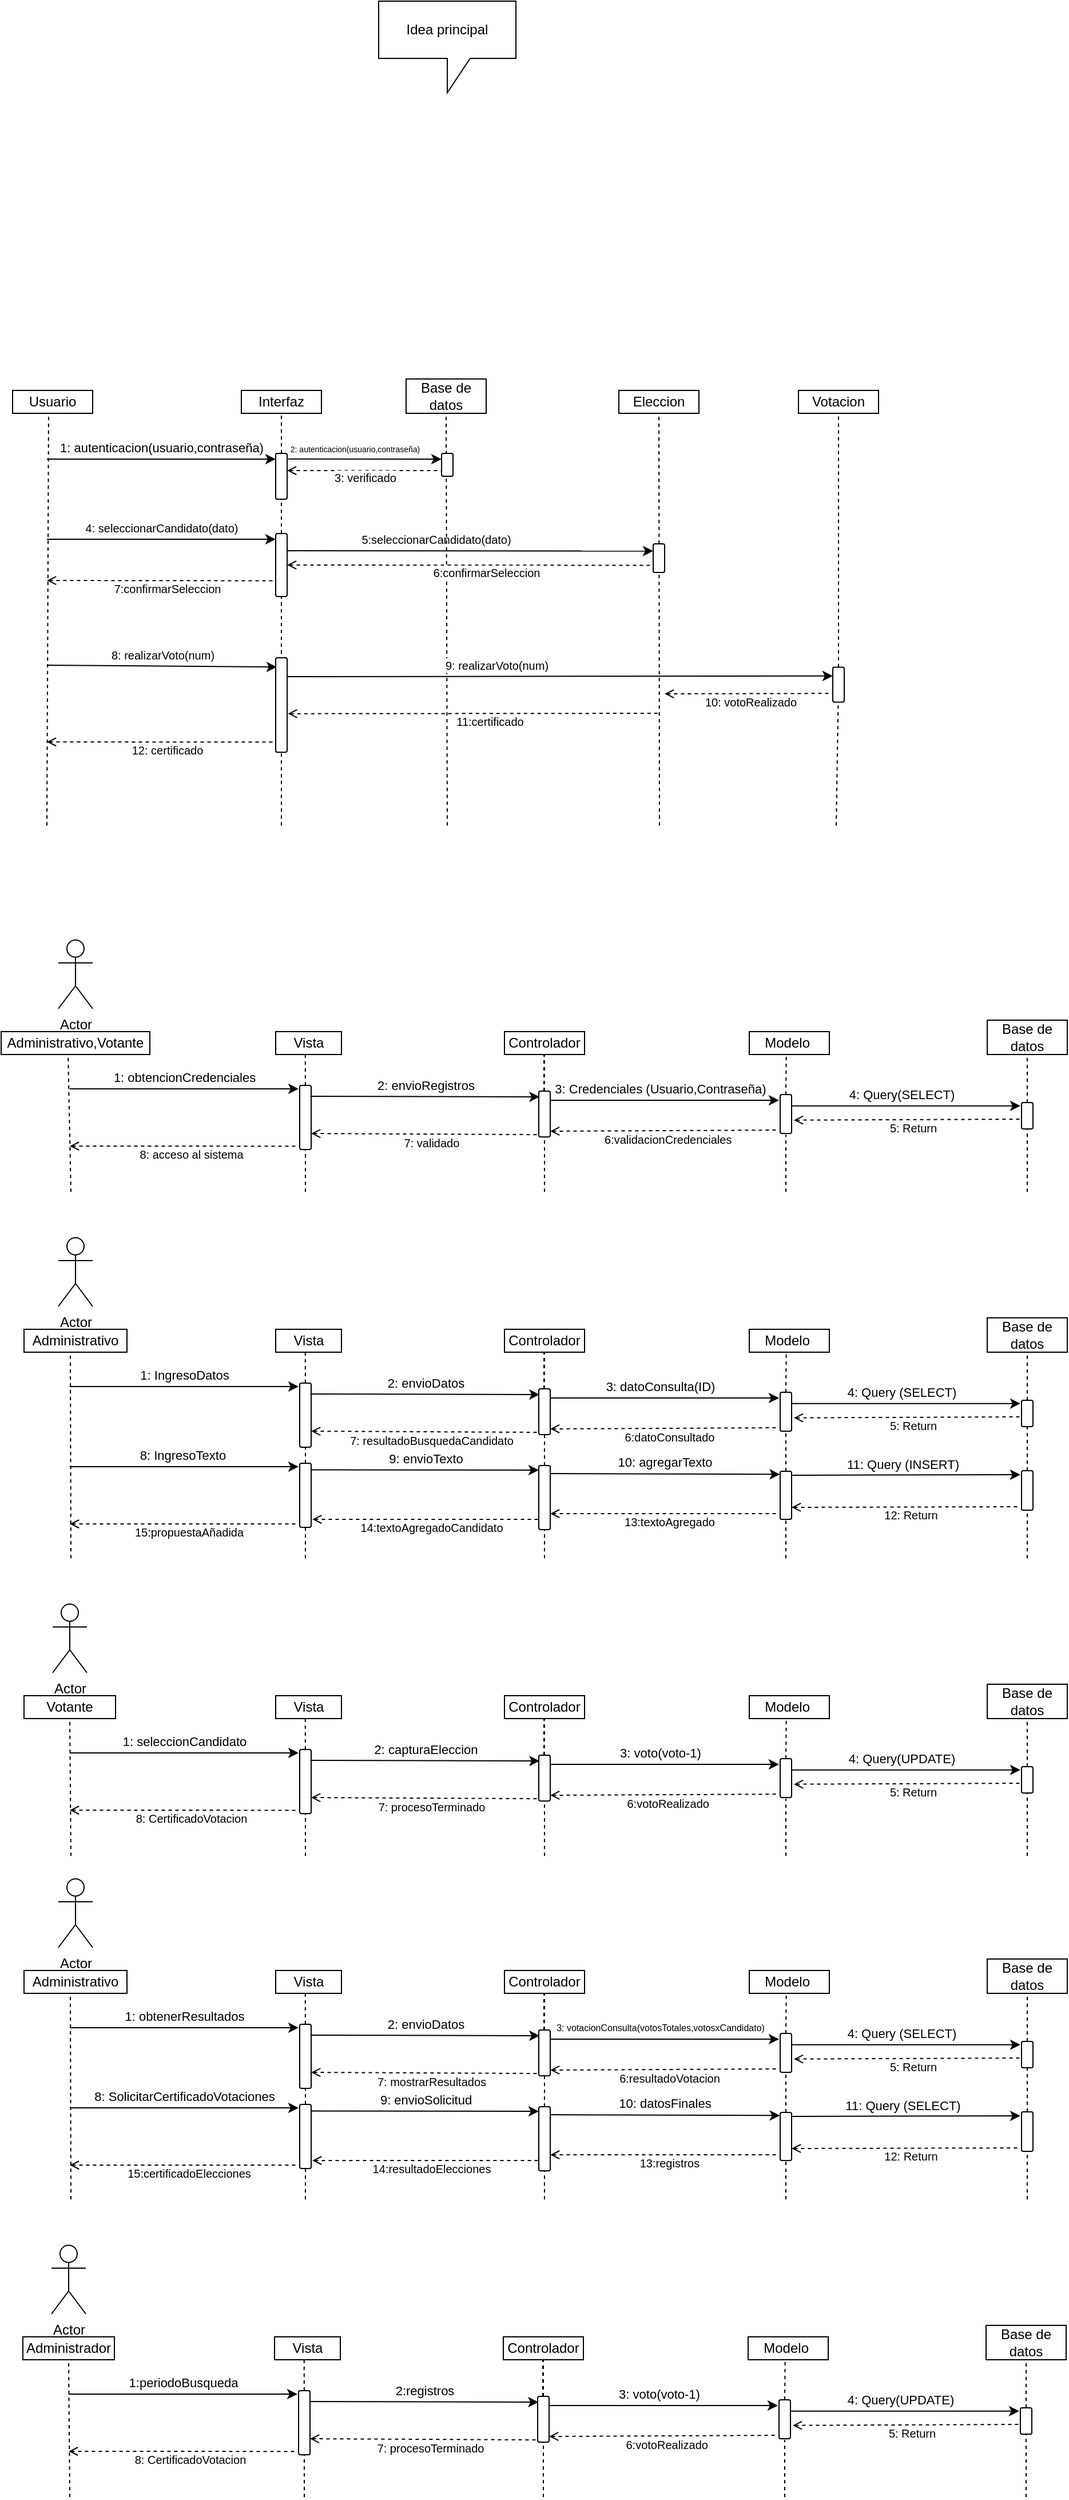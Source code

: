 <mxfile version="21.3.2" type="github">
  <diagram name="Página-1" id="lVVp2TQSh0Q2pHXrriCY">
    <mxGraphModel dx="797" dy="1567" grid="1" gridSize="10" guides="1" tooltips="1" connect="1" arrows="1" fold="1" page="1" pageScale="1" pageWidth="827" pageHeight="1169" math="0" shadow="0">
      <root>
        <mxCell id="0" />
        <mxCell id="1" parent="0" />
        <mxCell id="K4RC7GFQoaODHSmfSlVZ-1" value="Usuario" style="rounded=0;whiteSpace=wrap;html=1;" parent="1" vertex="1">
          <mxGeometry x="70" y="60" width="70" height="20" as="geometry" />
        </mxCell>
        <mxCell id="K4RC7GFQoaODHSmfSlVZ-2" value="" style="endArrow=none;dashed=1;html=1;rounded=0;entryX=0.45;entryY=1;entryDx=0;entryDy=0;entryPerimeter=0;" parent="1" target="K4RC7GFQoaODHSmfSlVZ-1" edge="1">
          <mxGeometry width="50" height="50" relative="1" as="geometry">
            <mxPoint x="100" y="440" as="sourcePoint" />
            <mxPoint x="440" y="210" as="targetPoint" />
          </mxGeometry>
        </mxCell>
        <mxCell id="K4RC7GFQoaODHSmfSlVZ-3" value="Interfaz" style="rounded=0;whiteSpace=wrap;html=1;" parent="1" vertex="1">
          <mxGeometry x="270" y="60" width="70" height="20" as="geometry" />
        </mxCell>
        <mxCell id="K4RC7GFQoaODHSmfSlVZ-4" value="" style="endArrow=none;dashed=1;html=1;rounded=0;entryX=0.5;entryY=1;entryDx=0;entryDy=0;startSize=6;" parent="1" source="K4RC7GFQoaODHSmfSlVZ-7" target="K4RC7GFQoaODHSmfSlVZ-3" edge="1">
          <mxGeometry width="50" height="50" relative="1" as="geometry">
            <mxPoint x="305" y="440" as="sourcePoint" />
            <mxPoint x="274.5" y="90" as="targetPoint" />
          </mxGeometry>
        </mxCell>
        <mxCell id="K4RC7GFQoaODHSmfSlVZ-5" value="" style="endArrow=classic;html=1;rounded=0;" parent="1" edge="1">
          <mxGeometry width="50" height="50" relative="1" as="geometry">
            <mxPoint x="100" y="120" as="sourcePoint" />
            <mxPoint x="300" y="120" as="targetPoint" />
          </mxGeometry>
        </mxCell>
        <mxCell id="K4RC7GFQoaODHSmfSlVZ-6" value="1: autenticacion(usuario,contraseña)" style="edgeLabel;html=1;align=center;verticalAlign=middle;resizable=0;points=[];" parent="K4RC7GFQoaODHSmfSlVZ-5" vertex="1" connectable="0">
          <mxGeometry x="-0.4" y="1" relative="1" as="geometry">
            <mxPoint x="40" y="-9" as="offset" />
          </mxGeometry>
        </mxCell>
        <mxCell id="K4RC7GFQoaODHSmfSlVZ-11" value="" style="endArrow=none;dashed=1;html=1;rounded=0;entryX=0;entryY=0.5;entryDx=0;entryDy=0;startSize=6;" parent="1" source="K4RC7GFQoaODHSmfSlVZ-24" target="K4RC7GFQoaODHSmfSlVZ-7" edge="1">
          <mxGeometry width="50" height="50" relative="1" as="geometry">
            <mxPoint x="305" y="440" as="sourcePoint" />
            <mxPoint x="305" y="80" as="targetPoint" />
            <Array as="points" />
          </mxGeometry>
        </mxCell>
        <mxCell id="K4RC7GFQoaODHSmfSlVZ-7" value="" style="rounded=1;whiteSpace=wrap;html=1;rotation=90;" parent="1" vertex="1">
          <mxGeometry x="285" y="130" width="40" height="10" as="geometry" />
        </mxCell>
        <mxCell id="K4RC7GFQoaODHSmfSlVZ-13" value="Base de datos" style="rounded=0;whiteSpace=wrap;html=1;" parent="1" vertex="1">
          <mxGeometry x="414" y="50" width="70" height="30" as="geometry" />
        </mxCell>
        <mxCell id="K4RC7GFQoaODHSmfSlVZ-16" value="" style="endArrow=classic;html=1;rounded=0;exitX=0.121;exitY=-0.071;exitDx=0;exitDy=0;exitPerimeter=0;entryX=0.25;entryY=1;entryDx=0;entryDy=0;" parent="1" source="K4RC7GFQoaODHSmfSlVZ-7" target="K4RC7GFQoaODHSmfSlVZ-15" edge="1">
          <mxGeometry width="50" height="50" relative="1" as="geometry">
            <mxPoint x="250" y="120" as="sourcePoint" />
            <mxPoint x="440" y="120" as="targetPoint" />
          </mxGeometry>
        </mxCell>
        <mxCell id="K4RC7GFQoaODHSmfSlVZ-17" value="&lt;font style=&quot;font-size: 7px;&quot;&gt;2: autenticacion(usuario,contraseña)&lt;/font&gt;" style="edgeLabel;html=1;align=center;verticalAlign=middle;resizable=0;points=[];" parent="K4RC7GFQoaODHSmfSlVZ-16" vertex="1" connectable="0">
          <mxGeometry x="-0.4" y="1" relative="1" as="geometry">
            <mxPoint x="18" y="-9" as="offset" />
          </mxGeometry>
        </mxCell>
        <mxCell id="K4RC7GFQoaODHSmfSlVZ-18" value="" style="endArrow=none;dashed=1;html=1;rounded=0;entryX=0.75;entryY=1;entryDx=0;entryDy=0;exitX=0.375;exitY=0;exitDx=0;exitDy=0;startArrow=open;startFill=0;exitPerimeter=0;" parent="1" source="K4RC7GFQoaODHSmfSlVZ-7" target="K4RC7GFQoaODHSmfSlVZ-15" edge="1">
          <mxGeometry width="50" height="50" relative="1" as="geometry">
            <mxPoint x="260" y="180" as="sourcePoint" />
            <mxPoint x="310" y="130" as="targetPoint" />
          </mxGeometry>
        </mxCell>
        <mxCell id="K4RC7GFQoaODHSmfSlVZ-19" value="&lt;font style=&quot;font-size: 10px;&quot;&gt;3: verificado&lt;/font&gt;" style="edgeLabel;html=1;align=center;verticalAlign=middle;resizable=0;points=[];" parent="K4RC7GFQoaODHSmfSlVZ-18" vertex="1" connectable="0">
          <mxGeometry x="0.14" y="-2" relative="1" as="geometry">
            <mxPoint x="-9" y="4" as="offset" />
          </mxGeometry>
        </mxCell>
        <mxCell id="K4RC7GFQoaODHSmfSlVZ-20" value="Eleccion" style="rounded=0;whiteSpace=wrap;html=1;" parent="1" vertex="1">
          <mxGeometry x="600" y="60" width="70" height="20" as="geometry" />
        </mxCell>
        <mxCell id="K4RC7GFQoaODHSmfSlVZ-21" value="" style="endArrow=none;dashed=1;html=1;rounded=0;entryX=0.5;entryY=1;entryDx=0;entryDy=0;startSize=6;" parent="1" target="K4RC7GFQoaODHSmfSlVZ-20" edge="1">
          <mxGeometry width="50" height="50" relative="1" as="geometry">
            <mxPoint x="635.5" y="440" as="sourcePoint" />
            <mxPoint x="634.5" y="80" as="targetPoint" />
            <Array as="points" />
          </mxGeometry>
        </mxCell>
        <mxCell id="K4RC7GFQoaODHSmfSlVZ-22" value="" style="endArrow=classic;html=1;rounded=0;" parent="1" edge="1">
          <mxGeometry width="50" height="50" relative="1" as="geometry">
            <mxPoint x="100" y="190" as="sourcePoint" />
            <mxPoint x="300" y="190" as="targetPoint" />
          </mxGeometry>
        </mxCell>
        <mxCell id="K4RC7GFQoaODHSmfSlVZ-23" value="&lt;font style=&quot;font-size: 10px;&quot;&gt;4: seleccionarCandidato(dato)&lt;/font&gt;" style="edgeLabel;html=1;align=center;verticalAlign=middle;resizable=0;points=[];" parent="K4RC7GFQoaODHSmfSlVZ-22" vertex="1" connectable="0">
          <mxGeometry x="-0.4" y="1" relative="1" as="geometry">
            <mxPoint x="40" y="-9" as="offset" />
          </mxGeometry>
        </mxCell>
        <mxCell id="K4RC7GFQoaODHSmfSlVZ-25" value="" style="endArrow=none;dashed=1;html=1;rounded=0;entryX=0;entryY=0.5;entryDx=0;entryDy=0;startSize=6;" parent="1" target="K4RC7GFQoaODHSmfSlVZ-24" edge="1">
          <mxGeometry width="50" height="50" relative="1" as="geometry">
            <mxPoint x="305" y="440" as="sourcePoint" />
            <mxPoint x="305" y="115" as="targetPoint" />
            <Array as="points" />
          </mxGeometry>
        </mxCell>
        <mxCell id="K4RC7GFQoaODHSmfSlVZ-24" value="" style="rounded=1;whiteSpace=wrap;html=1;rotation=90;" parent="1" vertex="1">
          <mxGeometry x="277.5" y="207.5" width="55" height="10" as="geometry" />
        </mxCell>
        <mxCell id="K4RC7GFQoaODHSmfSlVZ-26" value="" style="endArrow=classic;html=1;rounded=0;exitX=0.121;exitY=-0.071;exitDx=0;exitDy=0;exitPerimeter=0;entryX=0.25;entryY=1;entryDx=0;entryDy=0;" parent="1" target="K4RC7GFQoaODHSmfSlVZ-32" edge="1">
          <mxGeometry width="50" height="50" relative="1" as="geometry">
            <mxPoint x="310" y="200" as="sourcePoint" />
            <mxPoint x="630" y="200" as="targetPoint" />
          </mxGeometry>
        </mxCell>
        <mxCell id="K4RC7GFQoaODHSmfSlVZ-27" value="&lt;font style=&quot;font-size: 10px;&quot;&gt;5:seleccionarCandidato(dato)&lt;/font&gt;" style="edgeLabel;html=1;align=center;verticalAlign=middle;resizable=0;points=[];" parent="K4RC7GFQoaODHSmfSlVZ-26" vertex="1" connectable="0">
          <mxGeometry x="-0.4" y="1" relative="1" as="geometry">
            <mxPoint x="34" y="-9" as="offset" />
          </mxGeometry>
        </mxCell>
        <mxCell id="K4RC7GFQoaODHSmfSlVZ-31" value="" style="endArrow=none;dashed=1;html=1;rounded=0;startSize=6;entryX=0.5;entryY=1;entryDx=0;entryDy=0;" parent="1" target="K4RC7GFQoaODHSmfSlVZ-13" edge="1">
          <mxGeometry width="50" height="50" relative="1" as="geometry">
            <mxPoint x="450" y="440" as="sourcePoint" />
            <mxPoint x="450" y="213" as="targetPoint" />
            <Array as="points" />
          </mxGeometry>
        </mxCell>
        <mxCell id="K4RC7GFQoaODHSmfSlVZ-15" value="" style="rounded=1;whiteSpace=wrap;html=1;rotation=90;" parent="1" vertex="1">
          <mxGeometry x="440" y="120" width="20" height="10" as="geometry" />
        </mxCell>
        <mxCell id="K4RC7GFQoaODHSmfSlVZ-32" value="" style="rounded=1;whiteSpace=wrap;html=1;rotation=90;" parent="1" vertex="1">
          <mxGeometry x="622.5" y="201.5" width="25" height="10" as="geometry" />
        </mxCell>
        <mxCell id="K4RC7GFQoaODHSmfSlVZ-33" value="" style="endArrow=none;dashed=1;html=1;rounded=0;entryX=0.75;entryY=1;entryDx=0;entryDy=0;exitX=0.5;exitY=0;exitDx=0;exitDy=0;startArrow=open;startFill=0;" parent="1" source="K4RC7GFQoaODHSmfSlVZ-24" target="K4RC7GFQoaODHSmfSlVZ-32" edge="1">
          <mxGeometry width="50" height="50" relative="1" as="geometry">
            <mxPoint x="490" y="209" as="sourcePoint" />
            <mxPoint x="625" y="209" as="targetPoint" />
          </mxGeometry>
        </mxCell>
        <mxCell id="K4RC7GFQoaODHSmfSlVZ-34" value="&lt;font style=&quot;font-size: 10px;&quot;&gt;6:confirmarSeleccion&lt;/font&gt;" style="edgeLabel;html=1;align=center;verticalAlign=middle;resizable=0;points=[];" parent="K4RC7GFQoaODHSmfSlVZ-33" vertex="1" connectable="0">
          <mxGeometry x="0.14" y="-2" relative="1" as="geometry">
            <mxPoint x="-9" y="4" as="offset" />
          </mxGeometry>
        </mxCell>
        <mxCell id="K4RC7GFQoaODHSmfSlVZ-35" value="" style="endArrow=none;dashed=1;html=1;rounded=0;entryX=0.75;entryY=1;entryDx=0;entryDy=0;startArrow=open;startFill=0;" parent="1" target="K4RC7GFQoaODHSmfSlVZ-24" edge="1">
          <mxGeometry width="50" height="50" relative="1" as="geometry">
            <mxPoint x="100" y="226" as="sourcePoint" />
            <mxPoint x="290" y="230" as="targetPoint" />
          </mxGeometry>
        </mxCell>
        <mxCell id="K4RC7GFQoaODHSmfSlVZ-36" value="&lt;font style=&quot;font-size: 10px;&quot;&gt;7:confirmarSeleccion&lt;/font&gt;" style="edgeLabel;html=1;align=center;verticalAlign=middle;resizable=0;points=[];" parent="K4RC7GFQoaODHSmfSlVZ-35" vertex="1" connectable="0">
          <mxGeometry x="0.14" y="-3" relative="1" as="geometry">
            <mxPoint x="-9" y="4" as="offset" />
          </mxGeometry>
        </mxCell>
        <mxCell id="K4RC7GFQoaODHSmfSlVZ-37" value="" style="endArrow=classic;html=1;rounded=0;entryX=0.098;entryY=0.9;entryDx=0;entryDy=0;entryPerimeter=0;" parent="1" target="K4RC7GFQoaODHSmfSlVZ-40" edge="1">
          <mxGeometry width="50" height="50" relative="1" as="geometry">
            <mxPoint x="100" y="300" as="sourcePoint" />
            <mxPoint x="290" y="301" as="targetPoint" />
          </mxGeometry>
        </mxCell>
        <mxCell id="K4RC7GFQoaODHSmfSlVZ-38" value="&lt;font style=&quot;font-size: 10px;&quot;&gt;8: realizarVoto(num)&lt;/font&gt;" style="edgeLabel;html=1;align=center;verticalAlign=middle;resizable=0;points=[];" parent="K4RC7GFQoaODHSmfSlVZ-37" vertex="1" connectable="0">
          <mxGeometry x="-0.4" y="1" relative="1" as="geometry">
            <mxPoint x="40" y="-9" as="offset" />
          </mxGeometry>
        </mxCell>
        <mxCell id="K4RC7GFQoaODHSmfSlVZ-40" value="" style="rounded=1;whiteSpace=wrap;html=1;rotation=90;" parent="1" vertex="1">
          <mxGeometry x="263.75" y="329.75" width="82.5" height="10" as="geometry" />
        </mxCell>
        <mxCell id="K4RC7GFQoaODHSmfSlVZ-41" value="Votacion" style="rounded=0;whiteSpace=wrap;html=1;" parent="1" vertex="1">
          <mxGeometry x="757" y="60" width="70" height="20" as="geometry" />
        </mxCell>
        <mxCell id="K4RC7GFQoaODHSmfSlVZ-42" value="" style="endArrow=none;dashed=1;html=1;rounded=0;startSize=6;" parent="1" source="K4RC7GFQoaODHSmfSlVZ-45" target="K4RC7GFQoaODHSmfSlVZ-41" edge="1">
          <mxGeometry width="50" height="50" relative="1" as="geometry">
            <mxPoint x="790" y="440" as="sourcePoint" />
            <mxPoint x="645" y="90" as="targetPoint" />
            <Array as="points" />
          </mxGeometry>
        </mxCell>
        <mxCell id="K4RC7GFQoaODHSmfSlVZ-43" value="" style="endArrow=classic;html=1;rounded=0;exitX=0.2;exitY=0;exitDx=0;exitDy=0;entryX=0.25;entryY=1;entryDx=0;entryDy=0;exitPerimeter=0;" parent="1" source="K4RC7GFQoaODHSmfSlVZ-40" target="K4RC7GFQoaODHSmfSlVZ-45" edge="1">
          <mxGeometry width="50" height="50" relative="1" as="geometry">
            <mxPoint x="313" y="310" as="sourcePoint" />
            <mxPoint x="770" y="310" as="targetPoint" />
          </mxGeometry>
        </mxCell>
        <mxCell id="K4RC7GFQoaODHSmfSlVZ-44" value="&lt;font style=&quot;font-size: 10px;&quot;&gt;9: realizarVoto(num)&lt;/font&gt;" style="edgeLabel;html=1;align=center;verticalAlign=middle;resizable=0;points=[];" parent="K4RC7GFQoaODHSmfSlVZ-43" vertex="1" connectable="0">
          <mxGeometry x="-0.4" y="1" relative="1" as="geometry">
            <mxPoint x="40" y="-9" as="offset" />
          </mxGeometry>
        </mxCell>
        <mxCell id="K4RC7GFQoaODHSmfSlVZ-46" value="" style="endArrow=none;dashed=1;html=1;rounded=0;startSize=6;" parent="1" target="K4RC7GFQoaODHSmfSlVZ-45" edge="1">
          <mxGeometry width="50" height="50" relative="1" as="geometry">
            <mxPoint x="790" y="440" as="sourcePoint" />
            <mxPoint x="792" y="80" as="targetPoint" />
            <Array as="points" />
          </mxGeometry>
        </mxCell>
        <mxCell id="K4RC7GFQoaODHSmfSlVZ-45" value="" style="rounded=1;whiteSpace=wrap;html=1;rotation=90;" parent="1" vertex="1">
          <mxGeometry x="776.75" y="312" width="30.5" height="10" as="geometry" />
        </mxCell>
        <mxCell id="K4RC7GFQoaODHSmfSlVZ-48" value="" style="endArrow=none;dashed=1;html=1;rounded=0;entryX=0.75;entryY=1;entryDx=0;entryDy=0;startArrow=open;startFill=0;" parent="1" target="K4RC7GFQoaODHSmfSlVZ-45" edge="1">
          <mxGeometry width="50" height="50" relative="1" as="geometry">
            <mxPoint x="640" y="325" as="sourcePoint" />
            <mxPoint x="640" y="223" as="targetPoint" />
          </mxGeometry>
        </mxCell>
        <mxCell id="K4RC7GFQoaODHSmfSlVZ-49" value="&lt;font style=&quot;font-size: 10px;&quot;&gt;10: votoRealizado&lt;/font&gt;" style="edgeLabel;html=1;align=center;verticalAlign=middle;resizable=0;points=[];" parent="K4RC7GFQoaODHSmfSlVZ-48" vertex="1" connectable="0">
          <mxGeometry x="0.14" y="-2" relative="1" as="geometry">
            <mxPoint x="-9" y="5" as="offset" />
          </mxGeometry>
        </mxCell>
        <mxCell id="K4RC7GFQoaODHSmfSlVZ-50" value="" style="endArrow=none;dashed=1;html=1;rounded=0;startArrow=open;startFill=0;exitX=0.592;exitY=-0.066;exitDx=0;exitDy=0;exitPerimeter=0;" parent="1" source="K4RC7GFQoaODHSmfSlVZ-40" edge="1">
          <mxGeometry width="50" height="50" relative="1" as="geometry">
            <mxPoint x="325" y="340" as="sourcePoint" />
            <mxPoint x="635" y="342" as="targetPoint" />
          </mxGeometry>
        </mxCell>
        <mxCell id="K4RC7GFQoaODHSmfSlVZ-51" value="&lt;span style=&quot;font-size: 10px;&quot;&gt;11:certificado&lt;/span&gt;" style="edgeLabel;html=1;align=center;verticalAlign=middle;resizable=0;points=[];" parent="K4RC7GFQoaODHSmfSlVZ-50" vertex="1" connectable="0">
          <mxGeometry x="0.14" y="-2" relative="1" as="geometry">
            <mxPoint x="-9" y="5" as="offset" />
          </mxGeometry>
        </mxCell>
        <mxCell id="K4RC7GFQoaODHSmfSlVZ-52" value="" style="endArrow=none;dashed=1;html=1;rounded=0;entryX=0.893;entryY=0.969;entryDx=0;entryDy=0;startArrow=open;startFill=0;entryPerimeter=0;" parent="1" target="K4RC7GFQoaODHSmfSlVZ-40" edge="1">
          <mxGeometry width="50" height="50" relative="1" as="geometry">
            <mxPoint x="100" y="367" as="sourcePoint" />
            <mxPoint x="285" y="350" as="targetPoint" />
          </mxGeometry>
        </mxCell>
        <mxCell id="K4RC7GFQoaODHSmfSlVZ-53" value="&lt;font style=&quot;font-size: 10px;&quot;&gt;12: certificado&lt;/font&gt;" style="edgeLabel;html=1;align=center;verticalAlign=middle;resizable=0;points=[];" parent="K4RC7GFQoaODHSmfSlVZ-52" vertex="1" connectable="0">
          <mxGeometry x="0.14" y="-2" relative="1" as="geometry">
            <mxPoint x="-9" y="5" as="offset" />
          </mxGeometry>
        </mxCell>
        <mxCell id="vEYUveF9crxNE4RdPcDe-2" value="Idea principal" style="shape=callout;whiteSpace=wrap;html=1;perimeter=calloutPerimeter;" parent="1" vertex="1">
          <mxGeometry x="390" y="-280" width="120" height="80" as="geometry" />
        </mxCell>
        <mxCell id="vEYUveF9crxNE4RdPcDe-7" value="Administrativo,Votante" style="rounded=0;whiteSpace=wrap;html=1;" parent="1" vertex="1">
          <mxGeometry x="60" y="620" width="130" height="20" as="geometry" />
        </mxCell>
        <mxCell id="vEYUveF9crxNE4RdPcDe-8" value="" style="endArrow=none;dashed=1;html=1;rounded=0;entryX=0.45;entryY=1;entryDx=0;entryDy=0;entryPerimeter=0;" parent="1" target="vEYUveF9crxNE4RdPcDe-7" edge="1">
          <mxGeometry width="50" height="50" relative="1" as="geometry">
            <mxPoint x="121" y="760" as="sourcePoint" />
            <mxPoint x="460" y="770" as="targetPoint" />
          </mxGeometry>
        </mxCell>
        <mxCell id="vEYUveF9crxNE4RdPcDe-11" value="Actor" style="shape=umlActor;verticalLabelPosition=bottom;verticalAlign=top;html=1;outlineConnect=0;" parent="1" vertex="1">
          <mxGeometry x="110" y="540" width="30" height="60" as="geometry" />
        </mxCell>
        <mxCell id="vEYUveF9crxNE4RdPcDe-17" value="Vista" style="rounded=0;whiteSpace=wrap;html=1;" parent="1" vertex="1">
          <mxGeometry x="300" y="620" width="57.5" height="20" as="geometry" />
        </mxCell>
        <mxCell id="vEYUveF9crxNE4RdPcDe-18" value="" style="endArrow=none;dashed=1;html=1;rounded=0;entryX=0.45;entryY=1;entryDx=0;entryDy=0;entryPerimeter=0;" parent="1" source="vEYUveF9crxNE4RdPcDe-21" target="vEYUveF9crxNE4RdPcDe-17" edge="1">
          <mxGeometry width="50" height="50" relative="1" as="geometry">
            <mxPoint x="325.5" y="1000" as="sourcePoint" />
            <mxPoint x="670" y="770" as="targetPoint" />
          </mxGeometry>
        </mxCell>
        <mxCell id="vEYUveF9crxNE4RdPcDe-19" value="" style="endArrow=classic;html=1;rounded=0;" parent="1" edge="1">
          <mxGeometry width="50" height="50" relative="1" as="geometry">
            <mxPoint x="120" y="670" as="sourcePoint" />
            <mxPoint x="320" y="670" as="targetPoint" />
          </mxGeometry>
        </mxCell>
        <mxCell id="vEYUveF9crxNE4RdPcDe-20" value="1: obtencionCredenciales" style="edgeLabel;html=1;align=center;verticalAlign=middle;resizable=0;points=[];" parent="vEYUveF9crxNE4RdPcDe-19" vertex="1" connectable="0">
          <mxGeometry x="-0.4" y="1" relative="1" as="geometry">
            <mxPoint x="40" y="-9" as="offset" />
          </mxGeometry>
        </mxCell>
        <mxCell id="vEYUveF9crxNE4RdPcDe-22" value="" style="endArrow=none;dashed=1;html=1;rounded=0;entryX=1;entryY=0.5;entryDx=0;entryDy=0;" parent="1" target="vEYUveF9crxNE4RdPcDe-21" edge="1">
          <mxGeometry width="50" height="50" relative="1" as="geometry">
            <mxPoint x="326" y="760" as="sourcePoint" />
            <mxPoint x="335.5" y="640" as="targetPoint" />
          </mxGeometry>
        </mxCell>
        <mxCell id="vEYUveF9crxNE4RdPcDe-21" value="" style="rounded=1;whiteSpace=wrap;html=1;rotation=90;" parent="1" vertex="1">
          <mxGeometry x="298" y="690" width="56" height="10" as="geometry" />
        </mxCell>
        <mxCell id="vEYUveF9crxNE4RdPcDe-23" value="Controlador" style="rounded=0;whiteSpace=wrap;html=1;" parent="1" vertex="1">
          <mxGeometry x="500" y="620" width="70" height="20" as="geometry" />
        </mxCell>
        <mxCell id="vEYUveF9crxNE4RdPcDe-24" value="" style="endArrow=none;dashed=1;html=1;rounded=0;startSize=6;entryX=0.5;entryY=1;entryDx=0;entryDy=0;" parent="1" source="vEYUveF9crxNE4RdPcDe-28" target="vEYUveF9crxNE4RdPcDe-23" edge="1">
          <mxGeometry width="50" height="50" relative="1" as="geometry">
            <mxPoint x="535" y="1000" as="sourcePoint" />
            <mxPoint x="506" y="773" as="targetPoint" />
            <Array as="points" />
          </mxGeometry>
        </mxCell>
        <mxCell id="vEYUveF9crxNE4RdPcDe-26" value="" style="endArrow=classic;html=1;rounded=0;entryX=0.125;entryY=0.933;entryDx=0;entryDy=0;entryPerimeter=0;exitX=0.17;exitY=0.067;exitDx=0;exitDy=0;exitPerimeter=0;" parent="1" source="vEYUveF9crxNE4RdPcDe-21" target="vEYUveF9crxNE4RdPcDe-28" edge="1">
          <mxGeometry width="50" height="50" relative="1" as="geometry">
            <mxPoint x="332.5" y="676" as="sourcePoint" />
            <mxPoint x="532.5" y="676" as="targetPoint" />
          </mxGeometry>
        </mxCell>
        <mxCell id="vEYUveF9crxNE4RdPcDe-27" value="2: envioRegistros" style="edgeLabel;html=1;align=center;verticalAlign=middle;resizable=0;points=[];" parent="vEYUveF9crxNE4RdPcDe-26" vertex="1" connectable="0">
          <mxGeometry x="-0.4" y="1" relative="1" as="geometry">
            <mxPoint x="40" y="-9" as="offset" />
          </mxGeometry>
        </mxCell>
        <mxCell id="vEYUveF9crxNE4RdPcDe-29" value="" style="endArrow=none;dashed=1;html=1;rounded=0;startSize=6;entryX=1;entryY=0.5;entryDx=0;entryDy=0;" parent="1" target="vEYUveF9crxNE4RdPcDe-28" edge="1">
          <mxGeometry width="50" height="50" relative="1" as="geometry">
            <mxPoint x="535" y="760" as="sourcePoint" />
            <mxPoint x="535" y="640" as="targetPoint" />
            <Array as="points" />
          </mxGeometry>
        </mxCell>
        <mxCell id="vEYUveF9crxNE4RdPcDe-28" value="" style="rounded=1;whiteSpace=wrap;html=1;rotation=90;" parent="1" vertex="1">
          <mxGeometry x="515" y="687" width="40" height="10" as="geometry" />
        </mxCell>
        <mxCell id="vEYUveF9crxNE4RdPcDe-31" value="" style="endArrow=none;dashed=1;html=1;rounded=0;startArrow=open;startFill=0;exitX=0.75;exitY=0;exitDx=0;exitDy=0;" parent="1" source="vEYUveF9crxNE4RdPcDe-21" edge="1">
          <mxGeometry width="50" height="50" relative="1" as="geometry">
            <mxPoint x="330" y="710" as="sourcePoint" />
            <mxPoint x="530" y="710" as="targetPoint" />
          </mxGeometry>
        </mxCell>
        <mxCell id="vEYUveF9crxNE4RdPcDe-32" value="&lt;font style=&quot;font-size: 10px;&quot;&gt;7: validado&lt;/font&gt;" style="edgeLabel;html=1;align=center;verticalAlign=middle;resizable=0;points=[];" parent="vEYUveF9crxNE4RdPcDe-31" vertex="1" connectable="0">
          <mxGeometry x="0.14" y="-3" relative="1" as="geometry">
            <mxPoint x="-9" y="4" as="offset" />
          </mxGeometry>
        </mxCell>
        <mxCell id="_P7UbXKqDM3Ihlnf4Ilu-1" value="" style="endArrow=none;dashed=1;html=1;rounded=0;startSize=6;entryX=0.5;entryY=1;entryDx=0;entryDy=0;" parent="1" edge="1">
          <mxGeometry width="50" height="50" relative="1" as="geometry">
            <mxPoint x="534.5" y="672" as="sourcePoint" />
            <mxPoint x="534.5" y="640" as="targetPoint" />
            <Array as="points" />
          </mxGeometry>
        </mxCell>
        <mxCell id="_P7UbXKqDM3Ihlnf4Ilu-2" value="Modelo&amp;nbsp;" style="rounded=0;whiteSpace=wrap;html=1;" parent="1" vertex="1">
          <mxGeometry x="714" y="620" width="70" height="20" as="geometry" />
        </mxCell>
        <mxCell id="_P7UbXKqDM3Ihlnf4Ilu-3" value="" style="endArrow=none;dashed=1;html=1;rounded=0;startSize=6;entryX=0.462;entryY=1;entryDx=0;entryDy=0;entryPerimeter=0;exitX=0;exitY=0.5;exitDx=0;exitDy=0;" parent="1" source="_P7UbXKqDM3Ihlnf4Ilu-8" target="_P7UbXKqDM3Ihlnf4Ilu-2" edge="1">
          <mxGeometry width="50" height="50" relative="1" as="geometry">
            <mxPoint x="762" y="670" as="sourcePoint" />
            <mxPoint x="720" y="650" as="targetPoint" />
            <Array as="points" />
          </mxGeometry>
        </mxCell>
        <mxCell id="_P7UbXKqDM3Ihlnf4Ilu-4" value="Base de datos" style="rounded=0;whiteSpace=wrap;html=1;" parent="1" vertex="1">
          <mxGeometry x="922" y="610" width="70" height="30" as="geometry" />
        </mxCell>
        <mxCell id="_P7UbXKqDM3Ihlnf4Ilu-5" value="" style="endArrow=none;dashed=1;html=1;rounded=0;startSize=6;entryX=0.5;entryY=1;entryDx=0;entryDy=0;exitX=0;exitY=0.5;exitDx=0;exitDy=0;" parent="1" source="_P7UbXKqDM3Ihlnf4Ilu-11" target="_P7UbXKqDM3Ihlnf4Ilu-4" edge="1">
          <mxGeometry width="50" height="50" relative="1" as="geometry">
            <mxPoint x="964.5" y="672" as="sourcePoint" />
            <mxPoint x="964.5" y="640" as="targetPoint" />
            <Array as="points" />
          </mxGeometry>
        </mxCell>
        <mxCell id="_P7UbXKqDM3Ihlnf4Ilu-6" value="" style="endArrow=classic;html=1;rounded=0;" parent="1" edge="1">
          <mxGeometry width="50" height="50" relative="1" as="geometry">
            <mxPoint x="540" y="680" as="sourcePoint" />
            <mxPoint x="740" y="680" as="targetPoint" />
          </mxGeometry>
        </mxCell>
        <mxCell id="_P7UbXKqDM3Ihlnf4Ilu-7" value="3: Credenciales (Usuario,Contraseña)" style="edgeLabel;html=1;align=center;verticalAlign=middle;resizable=0;points=[];" parent="_P7UbXKqDM3Ihlnf4Ilu-6" vertex="1" connectable="0">
          <mxGeometry x="-0.4" y="1" relative="1" as="geometry">
            <mxPoint x="36" y="-9" as="offset" />
          </mxGeometry>
        </mxCell>
        <mxCell id="_P7UbXKqDM3Ihlnf4Ilu-8" value="" style="rounded=1;whiteSpace=wrap;html=1;rotation=90;" parent="1" vertex="1">
          <mxGeometry x="729" y="687" width="34" height="10" as="geometry" />
        </mxCell>
        <mxCell id="_P7UbXKqDM3Ihlnf4Ilu-9" value="" style="endArrow=classic;html=1;rounded=0;" parent="1" edge="1">
          <mxGeometry width="50" height="50" relative="1" as="geometry">
            <mxPoint x="751" y="684.83" as="sourcePoint" />
            <mxPoint x="951" y="684.83" as="targetPoint" />
          </mxGeometry>
        </mxCell>
        <mxCell id="_P7UbXKqDM3Ihlnf4Ilu-10" value="4: Query(SELECT)" style="edgeLabel;html=1;align=center;verticalAlign=middle;resizable=0;points=[];" parent="_P7UbXKqDM3Ihlnf4Ilu-9" vertex="1" connectable="0">
          <mxGeometry x="-0.4" y="1" relative="1" as="geometry">
            <mxPoint x="36" y="-9" as="offset" />
          </mxGeometry>
        </mxCell>
        <mxCell id="_P7UbXKqDM3Ihlnf4Ilu-11" value="" style="rounded=1;whiteSpace=wrap;html=1;rotation=90;" parent="1" vertex="1">
          <mxGeometry x="945.5" y="688.5" width="23" height="10" as="geometry" />
        </mxCell>
        <mxCell id="_P7UbXKqDM3Ihlnf4Ilu-12" value="" style="endArrow=none;dashed=1;html=1;rounded=0;startArrow=open;startFill=0;entryX=0.63;entryY=1.012;entryDx=0;entryDy=0;entryPerimeter=0;exitX=0.657;exitY=-0.2;exitDx=0;exitDy=0;exitPerimeter=0;" parent="1" source="_P7UbXKqDM3Ihlnf4Ilu-8" target="_P7UbXKqDM3Ihlnf4Ilu-11" edge="1">
          <mxGeometry width="50" height="50" relative="1" as="geometry">
            <mxPoint x="750" y="696" as="sourcePoint" />
            <mxPoint x="950" y="697" as="targetPoint" />
          </mxGeometry>
        </mxCell>
        <mxCell id="_P7UbXKqDM3Ihlnf4Ilu-13" value="&lt;font style=&quot;font-size: 10px;&quot;&gt;5: Return&lt;/font&gt;" style="edgeLabel;html=1;align=center;verticalAlign=middle;resizable=0;points=[];" parent="_P7UbXKqDM3Ihlnf4Ilu-12" vertex="1" connectable="0">
          <mxGeometry x="0.14" y="-2" relative="1" as="geometry">
            <mxPoint x="-10" y="5" as="offset" />
          </mxGeometry>
        </mxCell>
        <mxCell id="_P7UbXKqDM3Ihlnf4Ilu-14" value="" style="endArrow=none;dashed=1;html=1;rounded=0;startArrow=open;startFill=0;exitX=0.657;exitY=-0.2;exitDx=0;exitDy=0;exitPerimeter=0;" parent="1" edge="1">
          <mxGeometry width="50" height="50" relative="1" as="geometry">
            <mxPoint x="540" y="707" as="sourcePoint" />
            <mxPoint x="740" y="706" as="targetPoint" />
          </mxGeometry>
        </mxCell>
        <mxCell id="_P7UbXKqDM3Ihlnf4Ilu-15" value="&lt;font style=&quot;font-size: 10px;&quot;&gt;6:validacionCredenciales&amp;nbsp;&lt;/font&gt;" style="edgeLabel;html=1;align=center;verticalAlign=middle;resizable=0;points=[];" parent="_P7UbXKqDM3Ihlnf4Ilu-14" vertex="1" connectable="0">
          <mxGeometry x="0.14" y="-2" relative="1" as="geometry">
            <mxPoint x="-10" y="5" as="offset" />
          </mxGeometry>
        </mxCell>
        <mxCell id="_P7UbXKqDM3Ihlnf4Ilu-16" value="" style="endArrow=none;dashed=1;html=1;rounded=0;startArrow=open;startFill=0;entryX=0.948;entryY=0.956;entryDx=0;entryDy=0;entryPerimeter=0;" parent="1" target="vEYUveF9crxNE4RdPcDe-21" edge="1">
          <mxGeometry width="50" height="50" relative="1" as="geometry">
            <mxPoint x="120" y="720" as="sourcePoint" />
            <mxPoint x="320" y="720" as="targetPoint" />
          </mxGeometry>
        </mxCell>
        <mxCell id="_P7UbXKqDM3Ihlnf4Ilu-17" value="&lt;font style=&quot;font-size: 10px;&quot;&gt;8: acceso al sistema&lt;/font&gt;" style="edgeLabel;html=1;align=center;verticalAlign=middle;resizable=0;points=[];" parent="_P7UbXKqDM3Ihlnf4Ilu-16" vertex="1" connectable="0">
          <mxGeometry x="0.14" y="-3" relative="1" as="geometry">
            <mxPoint x="-9" y="4" as="offset" />
          </mxGeometry>
        </mxCell>
        <mxCell id="S41daRzB_n-02zjPIjmR-1" value="" style="endArrow=none;dashed=1;html=1;rounded=0;startSize=6;" parent="1" edge="1">
          <mxGeometry width="50" height="50" relative="1" as="geometry">
            <mxPoint x="746" y="760" as="sourcePoint" />
            <mxPoint x="746" y="710" as="targetPoint" />
            <Array as="points" />
          </mxGeometry>
        </mxCell>
        <mxCell id="S41daRzB_n-02zjPIjmR-2" value="" style="endArrow=none;dashed=1;html=1;rounded=0;startSize=6;entryX=1;entryY=0.5;entryDx=0;entryDy=0;" parent="1" target="_P7UbXKqDM3Ihlnf4Ilu-11" edge="1">
          <mxGeometry width="50" height="50" relative="1" as="geometry">
            <mxPoint x="957" y="760" as="sourcePoint" />
            <mxPoint x="956.9" y="710" as="targetPoint" />
            <Array as="points" />
          </mxGeometry>
        </mxCell>
        <mxCell id="S41daRzB_n-02zjPIjmR-39" value="Administrativo" style="rounded=0;whiteSpace=wrap;html=1;" parent="1" vertex="1">
          <mxGeometry x="80" y="880" width="90" height="20" as="geometry" />
        </mxCell>
        <mxCell id="S41daRzB_n-02zjPIjmR-40" value="" style="endArrow=none;dashed=1;html=1;rounded=0;entryX=0.45;entryY=1;entryDx=0;entryDy=0;entryPerimeter=0;" parent="1" target="S41daRzB_n-02zjPIjmR-39" edge="1">
          <mxGeometry width="50" height="50" relative="1" as="geometry">
            <mxPoint x="121" y="1080" as="sourcePoint" />
            <mxPoint x="460" y="1030" as="targetPoint" />
          </mxGeometry>
        </mxCell>
        <mxCell id="S41daRzB_n-02zjPIjmR-41" value="Actor" style="shape=umlActor;verticalLabelPosition=bottom;verticalAlign=top;html=1;outlineConnect=0;" parent="1" vertex="1">
          <mxGeometry x="110" y="800" width="30" height="60" as="geometry" />
        </mxCell>
        <mxCell id="S41daRzB_n-02zjPIjmR-42" value="Vista" style="rounded=0;whiteSpace=wrap;html=1;" parent="1" vertex="1">
          <mxGeometry x="300" y="880" width="57.5" height="20" as="geometry" />
        </mxCell>
        <mxCell id="S41daRzB_n-02zjPIjmR-43" value="" style="endArrow=none;dashed=1;html=1;rounded=0;entryX=0.45;entryY=1;entryDx=0;entryDy=0;entryPerimeter=0;" parent="1" source="S41daRzB_n-02zjPIjmR-47" target="S41daRzB_n-02zjPIjmR-42" edge="1">
          <mxGeometry width="50" height="50" relative="1" as="geometry">
            <mxPoint x="325.5" y="1260" as="sourcePoint" />
            <mxPoint x="670" y="1030" as="targetPoint" />
          </mxGeometry>
        </mxCell>
        <mxCell id="S41daRzB_n-02zjPIjmR-44" value="" style="endArrow=classic;html=1;rounded=0;" parent="1" edge="1">
          <mxGeometry width="50" height="50" relative="1" as="geometry">
            <mxPoint x="120" y="930" as="sourcePoint" />
            <mxPoint x="320" y="930" as="targetPoint" />
          </mxGeometry>
        </mxCell>
        <mxCell id="S41daRzB_n-02zjPIjmR-45" value="1: IngresoDatos" style="edgeLabel;html=1;align=center;verticalAlign=middle;resizable=0;points=[];" parent="S41daRzB_n-02zjPIjmR-44" vertex="1" connectable="0">
          <mxGeometry x="-0.4" y="1" relative="1" as="geometry">
            <mxPoint x="40" y="-9" as="offset" />
          </mxGeometry>
        </mxCell>
        <mxCell id="S41daRzB_n-02zjPIjmR-46" value="" style="endArrow=none;dashed=1;html=1;rounded=0;entryX=1;entryY=0.5;entryDx=0;entryDy=0;exitX=0;exitY=0.5;exitDx=0;exitDy=0;" parent="1" source="S41daRzB_n-02zjPIjmR-77" target="S41daRzB_n-02zjPIjmR-47" edge="1">
          <mxGeometry width="50" height="50" relative="1" as="geometry">
            <mxPoint x="326" y="1020" as="sourcePoint" />
            <mxPoint x="335.5" y="900" as="targetPoint" />
          </mxGeometry>
        </mxCell>
        <mxCell id="S41daRzB_n-02zjPIjmR-47" value="" style="rounded=1;whiteSpace=wrap;html=1;rotation=90;" parent="1" vertex="1">
          <mxGeometry x="298" y="950" width="56" height="10" as="geometry" />
        </mxCell>
        <mxCell id="S41daRzB_n-02zjPIjmR-48" value="Controlador" style="rounded=0;whiteSpace=wrap;html=1;" parent="1" vertex="1">
          <mxGeometry x="500" y="880" width="70" height="20" as="geometry" />
        </mxCell>
        <mxCell id="S41daRzB_n-02zjPIjmR-49" value="" style="endArrow=none;dashed=1;html=1;rounded=0;startSize=6;entryX=0.5;entryY=1;entryDx=0;entryDy=0;" parent="1" source="S41daRzB_n-02zjPIjmR-53" target="S41daRzB_n-02zjPIjmR-48" edge="1">
          <mxGeometry width="50" height="50" relative="1" as="geometry">
            <mxPoint x="535" y="1260" as="sourcePoint" />
            <mxPoint x="506" y="1033" as="targetPoint" />
            <Array as="points" />
          </mxGeometry>
        </mxCell>
        <mxCell id="S41daRzB_n-02zjPIjmR-50" value="" style="endArrow=classic;html=1;rounded=0;entryX=0.125;entryY=0.933;entryDx=0;entryDy=0;entryPerimeter=0;exitX=0.17;exitY=0.067;exitDx=0;exitDy=0;exitPerimeter=0;" parent="1" source="S41daRzB_n-02zjPIjmR-47" target="S41daRzB_n-02zjPIjmR-53" edge="1">
          <mxGeometry width="50" height="50" relative="1" as="geometry">
            <mxPoint x="332.5" y="936" as="sourcePoint" />
            <mxPoint x="532.5" y="936" as="targetPoint" />
          </mxGeometry>
        </mxCell>
        <mxCell id="S41daRzB_n-02zjPIjmR-51" value="2: envioDatos" style="edgeLabel;html=1;align=center;verticalAlign=middle;resizable=0;points=[];" parent="S41daRzB_n-02zjPIjmR-50" vertex="1" connectable="0">
          <mxGeometry x="-0.4" y="1" relative="1" as="geometry">
            <mxPoint x="40" y="-9" as="offset" />
          </mxGeometry>
        </mxCell>
        <mxCell id="S41daRzB_n-02zjPIjmR-52" value="" style="endArrow=none;dashed=1;html=1;rounded=0;startSize=6;entryX=1;entryY=0.5;entryDx=0;entryDy=0;exitX=0;exitY=0.5;exitDx=0;exitDy=0;" parent="1" source="S41daRzB_n-02zjPIjmR-78" target="S41daRzB_n-02zjPIjmR-53" edge="1">
          <mxGeometry width="50" height="50" relative="1" as="geometry">
            <mxPoint x="535" y="1020" as="sourcePoint" />
            <mxPoint x="535" y="900" as="targetPoint" />
            <Array as="points" />
          </mxGeometry>
        </mxCell>
        <mxCell id="S41daRzB_n-02zjPIjmR-53" value="" style="rounded=1;whiteSpace=wrap;html=1;rotation=90;" parent="1" vertex="1">
          <mxGeometry x="515" y="947" width="40" height="10" as="geometry" />
        </mxCell>
        <mxCell id="S41daRzB_n-02zjPIjmR-54" value="" style="endArrow=none;dashed=1;html=1;rounded=0;startArrow=open;startFill=0;exitX=0.75;exitY=0;exitDx=0;exitDy=0;" parent="1" source="S41daRzB_n-02zjPIjmR-47" edge="1">
          <mxGeometry width="50" height="50" relative="1" as="geometry">
            <mxPoint x="330" y="970" as="sourcePoint" />
            <mxPoint x="530" y="970" as="targetPoint" />
          </mxGeometry>
        </mxCell>
        <mxCell id="S41daRzB_n-02zjPIjmR-55" value="&lt;font style=&quot;font-size: 10px;&quot;&gt;7: resultadoBusquedaCandidato&lt;/font&gt;" style="edgeLabel;html=1;align=center;verticalAlign=middle;resizable=0;points=[];" parent="S41daRzB_n-02zjPIjmR-54" vertex="1" connectable="0">
          <mxGeometry x="0.14" y="-3" relative="1" as="geometry">
            <mxPoint x="-9" y="4" as="offset" />
          </mxGeometry>
        </mxCell>
        <mxCell id="S41daRzB_n-02zjPIjmR-56" value="" style="endArrow=none;dashed=1;html=1;rounded=0;startSize=6;entryX=0.5;entryY=1;entryDx=0;entryDy=0;" parent="1" edge="1">
          <mxGeometry width="50" height="50" relative="1" as="geometry">
            <mxPoint x="534.5" y="932" as="sourcePoint" />
            <mxPoint x="534.5" y="900" as="targetPoint" />
            <Array as="points" />
          </mxGeometry>
        </mxCell>
        <mxCell id="S41daRzB_n-02zjPIjmR-57" value="Modelo&amp;nbsp;" style="rounded=0;whiteSpace=wrap;html=1;" parent="1" vertex="1">
          <mxGeometry x="714" y="880" width="70" height="20" as="geometry" />
        </mxCell>
        <mxCell id="S41daRzB_n-02zjPIjmR-58" value="" style="endArrow=none;dashed=1;html=1;rounded=0;startSize=6;entryX=0.462;entryY=1;entryDx=0;entryDy=0;entryPerimeter=0;exitX=0;exitY=0.5;exitDx=0;exitDy=0;" parent="1" source="S41daRzB_n-02zjPIjmR-63" target="S41daRzB_n-02zjPIjmR-57" edge="1">
          <mxGeometry width="50" height="50" relative="1" as="geometry">
            <mxPoint x="762" y="930" as="sourcePoint" />
            <mxPoint x="720" y="910" as="targetPoint" />
            <Array as="points" />
          </mxGeometry>
        </mxCell>
        <mxCell id="S41daRzB_n-02zjPIjmR-59" value="Base de datos" style="rounded=0;whiteSpace=wrap;html=1;" parent="1" vertex="1">
          <mxGeometry x="922" y="870" width="70" height="30" as="geometry" />
        </mxCell>
        <mxCell id="S41daRzB_n-02zjPIjmR-60" value="" style="endArrow=none;dashed=1;html=1;rounded=0;startSize=6;entryX=0.5;entryY=1;entryDx=0;entryDy=0;exitX=0;exitY=0.5;exitDx=0;exitDy=0;" parent="1" source="S41daRzB_n-02zjPIjmR-66" target="S41daRzB_n-02zjPIjmR-59" edge="1">
          <mxGeometry width="50" height="50" relative="1" as="geometry">
            <mxPoint x="964.5" y="932" as="sourcePoint" />
            <mxPoint x="964.5" y="900" as="targetPoint" />
            <Array as="points" />
          </mxGeometry>
        </mxCell>
        <mxCell id="S41daRzB_n-02zjPIjmR-61" value="" style="endArrow=classic;html=1;rounded=0;" parent="1" edge="1">
          <mxGeometry width="50" height="50" relative="1" as="geometry">
            <mxPoint x="540" y="940" as="sourcePoint" />
            <mxPoint x="740" y="940" as="targetPoint" />
          </mxGeometry>
        </mxCell>
        <mxCell id="S41daRzB_n-02zjPIjmR-62" value="3: datoConsulta(ID)" style="edgeLabel;html=1;align=center;verticalAlign=middle;resizable=0;points=[];" parent="S41daRzB_n-02zjPIjmR-61" vertex="1" connectable="0">
          <mxGeometry x="-0.4" y="1" relative="1" as="geometry">
            <mxPoint x="36" y="-9" as="offset" />
          </mxGeometry>
        </mxCell>
        <mxCell id="S41daRzB_n-02zjPIjmR-63" value="" style="rounded=1;whiteSpace=wrap;html=1;rotation=90;" parent="1" vertex="1">
          <mxGeometry x="729" y="947" width="34" height="10" as="geometry" />
        </mxCell>
        <mxCell id="S41daRzB_n-02zjPIjmR-64" value="" style="endArrow=classic;html=1;rounded=0;" parent="1" edge="1">
          <mxGeometry width="50" height="50" relative="1" as="geometry">
            <mxPoint x="751" y="944.83" as="sourcePoint" />
            <mxPoint x="951" y="944.83" as="targetPoint" />
          </mxGeometry>
        </mxCell>
        <mxCell id="S41daRzB_n-02zjPIjmR-65" value="4: Query (SELECT)" style="edgeLabel;html=1;align=center;verticalAlign=middle;resizable=0;points=[];" parent="S41daRzB_n-02zjPIjmR-64" vertex="1" connectable="0">
          <mxGeometry x="-0.4" y="1" relative="1" as="geometry">
            <mxPoint x="36" y="-9" as="offset" />
          </mxGeometry>
        </mxCell>
        <mxCell id="S41daRzB_n-02zjPIjmR-66" value="" style="rounded=1;whiteSpace=wrap;html=1;rotation=90;" parent="1" vertex="1">
          <mxGeometry x="945.5" y="948.5" width="23" height="10" as="geometry" />
        </mxCell>
        <mxCell id="S41daRzB_n-02zjPIjmR-67" value="" style="endArrow=none;dashed=1;html=1;rounded=0;startArrow=open;startFill=0;entryX=0.63;entryY=1.012;entryDx=0;entryDy=0;entryPerimeter=0;exitX=0.657;exitY=-0.2;exitDx=0;exitDy=0;exitPerimeter=0;" parent="1" source="S41daRzB_n-02zjPIjmR-63" target="S41daRzB_n-02zjPIjmR-66" edge="1">
          <mxGeometry width="50" height="50" relative="1" as="geometry">
            <mxPoint x="750" y="956" as="sourcePoint" />
            <mxPoint x="950" y="957" as="targetPoint" />
          </mxGeometry>
        </mxCell>
        <mxCell id="S41daRzB_n-02zjPIjmR-68" value="&lt;font style=&quot;font-size: 10px;&quot;&gt;5: Return&lt;/font&gt;" style="edgeLabel;html=1;align=center;verticalAlign=middle;resizable=0;points=[];" parent="S41daRzB_n-02zjPIjmR-67" vertex="1" connectable="0">
          <mxGeometry x="0.14" y="-2" relative="1" as="geometry">
            <mxPoint x="-10" y="5" as="offset" />
          </mxGeometry>
        </mxCell>
        <mxCell id="S41daRzB_n-02zjPIjmR-69" value="" style="endArrow=none;dashed=1;html=1;rounded=0;startArrow=open;startFill=0;exitX=0.657;exitY=-0.2;exitDx=0;exitDy=0;exitPerimeter=0;" parent="1" edge="1">
          <mxGeometry width="50" height="50" relative="1" as="geometry">
            <mxPoint x="540" y="967" as="sourcePoint" />
            <mxPoint x="740" y="966" as="targetPoint" />
          </mxGeometry>
        </mxCell>
        <mxCell id="S41daRzB_n-02zjPIjmR-70" value="&lt;font style=&quot;font-size: 10px;&quot;&gt;6:datoConsultado&lt;/font&gt;" style="edgeLabel;html=1;align=center;verticalAlign=middle;resizable=0;points=[];" parent="S41daRzB_n-02zjPIjmR-69" vertex="1" connectable="0">
          <mxGeometry x="0.14" y="-2" relative="1" as="geometry">
            <mxPoint x="-10" y="5" as="offset" />
          </mxGeometry>
        </mxCell>
        <mxCell id="S41daRzB_n-02zjPIjmR-73" value="" style="endArrow=none;dashed=1;html=1;rounded=0;startSize=6;exitX=0;exitY=0.5;exitDx=0;exitDy=0;" parent="1" source="S41daRzB_n-02zjPIjmR-83" edge="1">
          <mxGeometry width="50" height="50" relative="1" as="geometry">
            <mxPoint x="746" y="1020" as="sourcePoint" />
            <mxPoint x="746" y="970" as="targetPoint" />
            <Array as="points" />
          </mxGeometry>
        </mxCell>
        <mxCell id="S41daRzB_n-02zjPIjmR-74" value="" style="endArrow=none;dashed=1;html=1;rounded=0;startSize=6;entryX=1;entryY=0.5;entryDx=0;entryDy=0;exitX=0;exitY=0.5;exitDx=0;exitDy=0;" parent="1" source="S41daRzB_n-02zjPIjmR-88" target="S41daRzB_n-02zjPIjmR-66" edge="1">
          <mxGeometry width="50" height="50" relative="1" as="geometry">
            <mxPoint x="957" y="1020" as="sourcePoint" />
            <mxPoint x="956.9" y="970" as="targetPoint" />
            <Array as="points" />
          </mxGeometry>
        </mxCell>
        <mxCell id="S41daRzB_n-02zjPIjmR-75" value="" style="endArrow=classic;html=1;rounded=0;" parent="1" edge="1">
          <mxGeometry width="50" height="50" relative="1" as="geometry">
            <mxPoint x="120" y="1000" as="sourcePoint" />
            <mxPoint x="320" y="1000" as="targetPoint" />
          </mxGeometry>
        </mxCell>
        <mxCell id="S41daRzB_n-02zjPIjmR-76" value="8: IngresoTexto&amp;nbsp;" style="edgeLabel;html=1;align=center;verticalAlign=middle;resizable=0;points=[];" parent="S41daRzB_n-02zjPIjmR-75" vertex="1" connectable="0">
          <mxGeometry x="-0.4" y="1" relative="1" as="geometry">
            <mxPoint x="40" y="-9" as="offset" />
          </mxGeometry>
        </mxCell>
        <mxCell id="S41daRzB_n-02zjPIjmR-77" value="" style="rounded=1;whiteSpace=wrap;html=1;rotation=90;" parent="1" vertex="1">
          <mxGeometry x="298" y="1020" width="56" height="10" as="geometry" />
        </mxCell>
        <mxCell id="S41daRzB_n-02zjPIjmR-78" value="" style="rounded=1;whiteSpace=wrap;html=1;rotation=90;" parent="1" vertex="1">
          <mxGeometry x="507" y="1022" width="56" height="10" as="geometry" />
        </mxCell>
        <mxCell id="S41daRzB_n-02zjPIjmR-81" value="" style="endArrow=classic;html=1;rounded=0;exitX=0.102;exitY=-0.029;exitDx=0;exitDy=0;exitPerimeter=0;" parent="1" source="S41daRzB_n-02zjPIjmR-77" edge="1">
          <mxGeometry width="50" height="50" relative="1" as="geometry">
            <mxPoint x="332.5" y="1003" as="sourcePoint" />
            <mxPoint x="530" y="1003" as="targetPoint" />
          </mxGeometry>
        </mxCell>
        <mxCell id="S41daRzB_n-02zjPIjmR-82" value="9: envioTexto" style="edgeLabel;html=1;align=center;verticalAlign=middle;resizable=0;points=[];" parent="S41daRzB_n-02zjPIjmR-81" vertex="1" connectable="0">
          <mxGeometry x="-0.4" y="1" relative="1" as="geometry">
            <mxPoint x="40" y="-9" as="offset" />
          </mxGeometry>
        </mxCell>
        <mxCell id="S41daRzB_n-02zjPIjmR-83" value="" style="rounded=1;whiteSpace=wrap;html=1;rotation=90;" parent="1" vertex="1">
          <mxGeometry x="725" y="1020" width="42" height="10" as="geometry" />
        </mxCell>
        <mxCell id="S41daRzB_n-02zjPIjmR-84" value="" style="endArrow=classic;html=1;rounded=0;exitX=0.102;exitY=-0.029;exitDx=0;exitDy=0;exitPerimeter=0;entryX=0.064;entryY=1.019;entryDx=0;entryDy=0;entryPerimeter=0;" parent="1" target="S41daRzB_n-02zjPIjmR-83" edge="1">
          <mxGeometry width="50" height="50" relative="1" as="geometry">
            <mxPoint x="540" y="1006" as="sourcePoint" />
            <mxPoint x="739" y="1005" as="targetPoint" />
          </mxGeometry>
        </mxCell>
        <mxCell id="S41daRzB_n-02zjPIjmR-85" value="10: agregarTexto" style="edgeLabel;html=1;align=center;verticalAlign=middle;resizable=0;points=[];" parent="S41daRzB_n-02zjPIjmR-84" vertex="1" connectable="0">
          <mxGeometry x="-0.4" y="1" relative="1" as="geometry">
            <mxPoint x="40" y="-9" as="offset" />
          </mxGeometry>
        </mxCell>
        <mxCell id="S41daRzB_n-02zjPIjmR-88" value="" style="rounded=1;whiteSpace=wrap;html=1;rotation=90;" parent="1" vertex="1">
          <mxGeometry x="939.75" y="1015.75" width="34.5" height="10" as="geometry" />
        </mxCell>
        <mxCell id="S41daRzB_n-02zjPIjmR-89" value="" style="endArrow=classic;html=1;rounded=0;exitX=0.083;exitY=-0.067;exitDx=0;exitDy=0;exitPerimeter=0;entryX=0.101;entryY=1.1;entryDx=0;entryDy=0;entryPerimeter=0;" parent="1" source="S41daRzB_n-02zjPIjmR-83" target="S41daRzB_n-02zjPIjmR-88" edge="1">
          <mxGeometry width="50" height="50" relative="1" as="geometry">
            <mxPoint x="757" y="1010.0" as="sourcePoint" />
            <mxPoint x="957" y="1010.0" as="targetPoint" />
            <Array as="points" />
          </mxGeometry>
        </mxCell>
        <mxCell id="S41daRzB_n-02zjPIjmR-90" value="11: Query (INSERT)" style="edgeLabel;html=1;align=center;verticalAlign=middle;resizable=0;points=[];" parent="S41daRzB_n-02zjPIjmR-89" vertex="1" connectable="0">
          <mxGeometry x="-0.4" y="1" relative="1" as="geometry">
            <mxPoint x="36" y="-9" as="offset" />
          </mxGeometry>
        </mxCell>
        <mxCell id="S41daRzB_n-02zjPIjmR-91" value="" style="endArrow=none;dashed=1;html=1;rounded=0;startArrow=open;startFill=0;exitX=0.75;exitY=0;exitDx=0;exitDy=0;" parent="1" source="S41daRzB_n-02zjPIjmR-83" edge="1">
          <mxGeometry width="50" height="50" relative="1" as="geometry">
            <mxPoint x="750" y="1035" as="sourcePoint" />
            <mxPoint x="950" y="1035" as="targetPoint" />
          </mxGeometry>
        </mxCell>
        <mxCell id="S41daRzB_n-02zjPIjmR-92" value="&lt;font style=&quot;font-size: 10px;&quot;&gt;12: Return&lt;/font&gt;" style="edgeLabel;html=1;align=center;verticalAlign=middle;resizable=0;points=[];" parent="S41daRzB_n-02zjPIjmR-91" vertex="1" connectable="0">
          <mxGeometry x="0.14" y="-2" relative="1" as="geometry">
            <mxPoint x="-10" y="5" as="offset" />
          </mxGeometry>
        </mxCell>
        <mxCell id="S41daRzB_n-02zjPIjmR-93" value="" style="endArrow=none;dashed=1;html=1;rounded=0;startArrow=open;startFill=0;exitX=0.75;exitY=0;exitDx=0;exitDy=0;" parent="1" edge="1">
          <mxGeometry width="50" height="50" relative="1" as="geometry">
            <mxPoint x="540" y="1041" as="sourcePoint" />
            <mxPoint x="739" y="1041" as="targetPoint" />
          </mxGeometry>
        </mxCell>
        <mxCell id="S41daRzB_n-02zjPIjmR-94" value="&lt;font style=&quot;font-size: 10px;&quot;&gt;13:textoAgregado&lt;/font&gt;" style="edgeLabel;html=1;align=center;verticalAlign=middle;resizable=0;points=[];" parent="S41daRzB_n-02zjPIjmR-93" vertex="1" connectable="0">
          <mxGeometry x="0.14" y="-2" relative="1" as="geometry">
            <mxPoint x="-10" y="5" as="offset" />
          </mxGeometry>
        </mxCell>
        <mxCell id="S41daRzB_n-02zjPIjmR-95" value="" style="endArrow=none;dashed=1;html=1;rounded=0;startArrow=open;startFill=0;exitX=0.875;exitY=-0.1;exitDx=0;exitDy=0;exitPerimeter=0;" parent="1" source="S41daRzB_n-02zjPIjmR-77" edge="1">
          <mxGeometry width="50" height="50" relative="1" as="geometry">
            <mxPoint x="332.5" y="1050" as="sourcePoint" />
            <mxPoint x="531.5" y="1046" as="targetPoint" />
          </mxGeometry>
        </mxCell>
        <mxCell id="S41daRzB_n-02zjPIjmR-96" value="&lt;font style=&quot;font-size: 10px;&quot;&gt;14:textoAgregadoCandidato&lt;/font&gt;" style="edgeLabel;html=1;align=center;verticalAlign=middle;resizable=0;points=[];" parent="S41daRzB_n-02zjPIjmR-95" vertex="1" connectable="0">
          <mxGeometry x="0.14" y="-2" relative="1" as="geometry">
            <mxPoint x="-10" y="5" as="offset" />
          </mxGeometry>
        </mxCell>
        <mxCell id="S41daRzB_n-02zjPIjmR-97" value="" style="endArrow=none;dashed=1;html=1;rounded=0;startArrow=open;startFill=0;" parent="1" edge="1">
          <mxGeometry width="50" height="50" relative="1" as="geometry">
            <mxPoint x="120" y="1050" as="sourcePoint" />
            <mxPoint x="320" y="1050" as="targetPoint" />
          </mxGeometry>
        </mxCell>
        <mxCell id="S41daRzB_n-02zjPIjmR-98" value="&lt;font style=&quot;font-size: 10px;&quot;&gt;15:propuestaAñadida&lt;/font&gt;" style="edgeLabel;html=1;align=center;verticalAlign=middle;resizable=0;points=[];" parent="S41daRzB_n-02zjPIjmR-97" vertex="1" connectable="0">
          <mxGeometry x="0.14" y="-2" relative="1" as="geometry">
            <mxPoint x="-10" y="5" as="offset" />
          </mxGeometry>
        </mxCell>
        <mxCell id="tK9jQ9CYe3oLOcmrOOJE-1" value="Votante" style="rounded=0;whiteSpace=wrap;html=1;" parent="1" vertex="1">
          <mxGeometry x="80" y="1200" width="80" height="20" as="geometry" />
        </mxCell>
        <mxCell id="tK9jQ9CYe3oLOcmrOOJE-2" value="" style="endArrow=none;dashed=1;html=1;rounded=0;entryX=0.5;entryY=1;entryDx=0;entryDy=0;entryPerimeter=0;" parent="1" target="tK9jQ9CYe3oLOcmrOOJE-1" edge="1">
          <mxGeometry width="50" height="50" relative="1" as="geometry">
            <mxPoint x="121" y="1340" as="sourcePoint" />
            <mxPoint x="460" y="1350" as="targetPoint" />
          </mxGeometry>
        </mxCell>
        <mxCell id="tK9jQ9CYe3oLOcmrOOJE-3" value="Actor" style="shape=umlActor;verticalLabelPosition=bottom;verticalAlign=top;html=1;outlineConnect=0;" parent="1" vertex="1">
          <mxGeometry x="105" y="1120" width="30" height="60" as="geometry" />
        </mxCell>
        <mxCell id="tK9jQ9CYe3oLOcmrOOJE-4" value="Vista" style="rounded=0;whiteSpace=wrap;html=1;" parent="1" vertex="1">
          <mxGeometry x="300" y="1200" width="57.5" height="20" as="geometry" />
        </mxCell>
        <mxCell id="tK9jQ9CYe3oLOcmrOOJE-5" value="" style="endArrow=none;dashed=1;html=1;rounded=0;entryX=0.45;entryY=1;entryDx=0;entryDy=0;entryPerimeter=0;" parent="1" source="tK9jQ9CYe3oLOcmrOOJE-9" target="tK9jQ9CYe3oLOcmrOOJE-4" edge="1">
          <mxGeometry width="50" height="50" relative="1" as="geometry">
            <mxPoint x="325.5" y="1580" as="sourcePoint" />
            <mxPoint x="670" y="1350" as="targetPoint" />
          </mxGeometry>
        </mxCell>
        <mxCell id="tK9jQ9CYe3oLOcmrOOJE-6" value="" style="endArrow=classic;html=1;rounded=0;" parent="1" edge="1">
          <mxGeometry width="50" height="50" relative="1" as="geometry">
            <mxPoint x="120" y="1250" as="sourcePoint" />
            <mxPoint x="320" y="1250" as="targetPoint" />
          </mxGeometry>
        </mxCell>
        <mxCell id="tK9jQ9CYe3oLOcmrOOJE-7" value="1: seleccionCandidato" style="edgeLabel;html=1;align=center;verticalAlign=middle;resizable=0;points=[];" parent="tK9jQ9CYe3oLOcmrOOJE-6" vertex="1" connectable="0">
          <mxGeometry x="-0.4" y="1" relative="1" as="geometry">
            <mxPoint x="40" y="-9" as="offset" />
          </mxGeometry>
        </mxCell>
        <mxCell id="tK9jQ9CYe3oLOcmrOOJE-8" value="" style="endArrow=none;dashed=1;html=1;rounded=0;entryX=1;entryY=0.5;entryDx=0;entryDy=0;" parent="1" target="tK9jQ9CYe3oLOcmrOOJE-9" edge="1">
          <mxGeometry width="50" height="50" relative="1" as="geometry">
            <mxPoint x="326" y="1340" as="sourcePoint" />
            <mxPoint x="335.5" y="1220" as="targetPoint" />
          </mxGeometry>
        </mxCell>
        <mxCell id="tK9jQ9CYe3oLOcmrOOJE-9" value="" style="rounded=1;whiteSpace=wrap;html=1;rotation=90;" parent="1" vertex="1">
          <mxGeometry x="298" y="1270" width="56" height="10" as="geometry" />
        </mxCell>
        <mxCell id="tK9jQ9CYe3oLOcmrOOJE-10" value="Controlador" style="rounded=0;whiteSpace=wrap;html=1;" parent="1" vertex="1">
          <mxGeometry x="500" y="1200" width="70" height="20" as="geometry" />
        </mxCell>
        <mxCell id="tK9jQ9CYe3oLOcmrOOJE-11" value="" style="endArrow=none;dashed=1;html=1;rounded=0;startSize=6;entryX=0.5;entryY=1;entryDx=0;entryDy=0;" parent="1" source="tK9jQ9CYe3oLOcmrOOJE-15" target="tK9jQ9CYe3oLOcmrOOJE-10" edge="1">
          <mxGeometry width="50" height="50" relative="1" as="geometry">
            <mxPoint x="535" y="1580" as="sourcePoint" />
            <mxPoint x="506" y="1353" as="targetPoint" />
            <Array as="points" />
          </mxGeometry>
        </mxCell>
        <mxCell id="tK9jQ9CYe3oLOcmrOOJE-12" value="" style="endArrow=classic;html=1;rounded=0;entryX=0.125;entryY=0.933;entryDx=0;entryDy=0;entryPerimeter=0;exitX=0.17;exitY=0.067;exitDx=0;exitDy=0;exitPerimeter=0;" parent="1" source="tK9jQ9CYe3oLOcmrOOJE-9" target="tK9jQ9CYe3oLOcmrOOJE-15" edge="1">
          <mxGeometry width="50" height="50" relative="1" as="geometry">
            <mxPoint x="332.5" y="1256" as="sourcePoint" />
            <mxPoint x="532.5" y="1256" as="targetPoint" />
          </mxGeometry>
        </mxCell>
        <mxCell id="tK9jQ9CYe3oLOcmrOOJE-13" value="2: capturaEleccion" style="edgeLabel;html=1;align=center;verticalAlign=middle;resizable=0;points=[];" parent="tK9jQ9CYe3oLOcmrOOJE-12" vertex="1" connectable="0">
          <mxGeometry x="-0.4" y="1" relative="1" as="geometry">
            <mxPoint x="40" y="-9" as="offset" />
          </mxGeometry>
        </mxCell>
        <mxCell id="tK9jQ9CYe3oLOcmrOOJE-14" value="" style="endArrow=none;dashed=1;html=1;rounded=0;startSize=6;entryX=1;entryY=0.5;entryDx=0;entryDy=0;" parent="1" target="tK9jQ9CYe3oLOcmrOOJE-15" edge="1">
          <mxGeometry width="50" height="50" relative="1" as="geometry">
            <mxPoint x="535" y="1340" as="sourcePoint" />
            <mxPoint x="535" y="1220" as="targetPoint" />
            <Array as="points" />
          </mxGeometry>
        </mxCell>
        <mxCell id="tK9jQ9CYe3oLOcmrOOJE-15" value="" style="rounded=1;whiteSpace=wrap;html=1;rotation=90;" parent="1" vertex="1">
          <mxGeometry x="515" y="1267" width="40" height="10" as="geometry" />
        </mxCell>
        <mxCell id="tK9jQ9CYe3oLOcmrOOJE-16" value="" style="endArrow=none;dashed=1;html=1;rounded=0;startArrow=open;startFill=0;exitX=0.75;exitY=0;exitDx=0;exitDy=0;" parent="1" source="tK9jQ9CYe3oLOcmrOOJE-9" edge="1">
          <mxGeometry width="50" height="50" relative="1" as="geometry">
            <mxPoint x="330" y="1290" as="sourcePoint" />
            <mxPoint x="530" y="1290" as="targetPoint" />
          </mxGeometry>
        </mxCell>
        <mxCell id="tK9jQ9CYe3oLOcmrOOJE-17" value="&lt;font style=&quot;font-size: 10px;&quot;&gt;7: procesoTerminado&lt;/font&gt;" style="edgeLabel;html=1;align=center;verticalAlign=middle;resizable=0;points=[];" parent="tK9jQ9CYe3oLOcmrOOJE-16" vertex="1" connectable="0">
          <mxGeometry x="0.14" y="-3" relative="1" as="geometry">
            <mxPoint x="-9" y="4" as="offset" />
          </mxGeometry>
        </mxCell>
        <mxCell id="tK9jQ9CYe3oLOcmrOOJE-18" value="" style="endArrow=none;dashed=1;html=1;rounded=0;startSize=6;entryX=0.5;entryY=1;entryDx=0;entryDy=0;" parent="1" edge="1">
          <mxGeometry width="50" height="50" relative="1" as="geometry">
            <mxPoint x="534.5" y="1252" as="sourcePoint" />
            <mxPoint x="534.5" y="1220" as="targetPoint" />
            <Array as="points" />
          </mxGeometry>
        </mxCell>
        <mxCell id="tK9jQ9CYe3oLOcmrOOJE-19" value="Modelo&amp;nbsp;" style="rounded=0;whiteSpace=wrap;html=1;" parent="1" vertex="1">
          <mxGeometry x="714" y="1200" width="70" height="20" as="geometry" />
        </mxCell>
        <mxCell id="tK9jQ9CYe3oLOcmrOOJE-20" value="" style="endArrow=none;dashed=1;html=1;rounded=0;startSize=6;entryX=0.462;entryY=1;entryDx=0;entryDy=0;entryPerimeter=0;exitX=0;exitY=0.5;exitDx=0;exitDy=0;" parent="1" source="tK9jQ9CYe3oLOcmrOOJE-25" target="tK9jQ9CYe3oLOcmrOOJE-19" edge="1">
          <mxGeometry width="50" height="50" relative="1" as="geometry">
            <mxPoint x="762" y="1250" as="sourcePoint" />
            <mxPoint x="720" y="1230" as="targetPoint" />
            <Array as="points" />
          </mxGeometry>
        </mxCell>
        <mxCell id="tK9jQ9CYe3oLOcmrOOJE-21" value="Base de datos" style="rounded=0;whiteSpace=wrap;html=1;" parent="1" vertex="1">
          <mxGeometry x="922" y="1190" width="70" height="30" as="geometry" />
        </mxCell>
        <mxCell id="tK9jQ9CYe3oLOcmrOOJE-22" value="" style="endArrow=none;dashed=1;html=1;rounded=0;startSize=6;entryX=0.5;entryY=1;entryDx=0;entryDy=0;exitX=0;exitY=0.5;exitDx=0;exitDy=0;" parent="1" source="tK9jQ9CYe3oLOcmrOOJE-28" target="tK9jQ9CYe3oLOcmrOOJE-21" edge="1">
          <mxGeometry width="50" height="50" relative="1" as="geometry">
            <mxPoint x="964.5" y="1252" as="sourcePoint" />
            <mxPoint x="964.5" y="1220" as="targetPoint" />
            <Array as="points" />
          </mxGeometry>
        </mxCell>
        <mxCell id="tK9jQ9CYe3oLOcmrOOJE-23" value="" style="endArrow=classic;html=1;rounded=0;" parent="1" edge="1">
          <mxGeometry width="50" height="50" relative="1" as="geometry">
            <mxPoint x="540" y="1260" as="sourcePoint" />
            <mxPoint x="740" y="1260" as="targetPoint" />
          </mxGeometry>
        </mxCell>
        <mxCell id="tK9jQ9CYe3oLOcmrOOJE-24" value="3: voto(voto-1)" style="edgeLabel;html=1;align=center;verticalAlign=middle;resizable=0;points=[];" parent="tK9jQ9CYe3oLOcmrOOJE-23" vertex="1" connectable="0">
          <mxGeometry x="-0.4" y="1" relative="1" as="geometry">
            <mxPoint x="36" y="-9" as="offset" />
          </mxGeometry>
        </mxCell>
        <mxCell id="tK9jQ9CYe3oLOcmrOOJE-25" value="" style="rounded=1;whiteSpace=wrap;html=1;rotation=90;" parent="1" vertex="1">
          <mxGeometry x="729" y="1267" width="34" height="10" as="geometry" />
        </mxCell>
        <mxCell id="tK9jQ9CYe3oLOcmrOOJE-26" value="" style="endArrow=classic;html=1;rounded=0;" parent="1" edge="1">
          <mxGeometry width="50" height="50" relative="1" as="geometry">
            <mxPoint x="751" y="1264.83" as="sourcePoint" />
            <mxPoint x="951" y="1264.83" as="targetPoint" />
          </mxGeometry>
        </mxCell>
        <mxCell id="tK9jQ9CYe3oLOcmrOOJE-27" value="4: Query(UPDATE)" style="edgeLabel;html=1;align=center;verticalAlign=middle;resizable=0;points=[];" parent="tK9jQ9CYe3oLOcmrOOJE-26" vertex="1" connectable="0">
          <mxGeometry x="-0.4" y="1" relative="1" as="geometry">
            <mxPoint x="36" y="-9" as="offset" />
          </mxGeometry>
        </mxCell>
        <mxCell id="tK9jQ9CYe3oLOcmrOOJE-28" value="" style="rounded=1;whiteSpace=wrap;html=1;rotation=90;" parent="1" vertex="1">
          <mxGeometry x="945.5" y="1268.5" width="23" height="10" as="geometry" />
        </mxCell>
        <mxCell id="tK9jQ9CYe3oLOcmrOOJE-29" value="" style="endArrow=none;dashed=1;html=1;rounded=0;startArrow=open;startFill=0;entryX=0.63;entryY=1.012;entryDx=0;entryDy=0;entryPerimeter=0;exitX=0.657;exitY=-0.2;exitDx=0;exitDy=0;exitPerimeter=0;" parent="1" source="tK9jQ9CYe3oLOcmrOOJE-25" target="tK9jQ9CYe3oLOcmrOOJE-28" edge="1">
          <mxGeometry width="50" height="50" relative="1" as="geometry">
            <mxPoint x="750" y="1276" as="sourcePoint" />
            <mxPoint x="950" y="1277" as="targetPoint" />
          </mxGeometry>
        </mxCell>
        <mxCell id="tK9jQ9CYe3oLOcmrOOJE-30" value="&lt;font style=&quot;font-size: 10px;&quot;&gt;5: Return&lt;/font&gt;" style="edgeLabel;html=1;align=center;verticalAlign=middle;resizable=0;points=[];" parent="tK9jQ9CYe3oLOcmrOOJE-29" vertex="1" connectable="0">
          <mxGeometry x="0.14" y="-2" relative="1" as="geometry">
            <mxPoint x="-10" y="5" as="offset" />
          </mxGeometry>
        </mxCell>
        <mxCell id="tK9jQ9CYe3oLOcmrOOJE-31" value="" style="endArrow=none;dashed=1;html=1;rounded=0;startArrow=open;startFill=0;exitX=0.657;exitY=-0.2;exitDx=0;exitDy=0;exitPerimeter=0;" parent="1" edge="1">
          <mxGeometry width="50" height="50" relative="1" as="geometry">
            <mxPoint x="540" y="1287" as="sourcePoint" />
            <mxPoint x="740" y="1286" as="targetPoint" />
          </mxGeometry>
        </mxCell>
        <mxCell id="tK9jQ9CYe3oLOcmrOOJE-32" value="&lt;font style=&quot;font-size: 10px;&quot;&gt;6:votoRealizado&amp;nbsp;&lt;/font&gt;" style="edgeLabel;html=1;align=center;verticalAlign=middle;resizable=0;points=[];" parent="tK9jQ9CYe3oLOcmrOOJE-31" vertex="1" connectable="0">
          <mxGeometry x="0.14" y="-2" relative="1" as="geometry">
            <mxPoint x="-10" y="5" as="offset" />
          </mxGeometry>
        </mxCell>
        <mxCell id="tK9jQ9CYe3oLOcmrOOJE-33" value="" style="endArrow=none;dashed=1;html=1;rounded=0;startArrow=open;startFill=0;entryX=0.948;entryY=0.956;entryDx=0;entryDy=0;entryPerimeter=0;" parent="1" target="tK9jQ9CYe3oLOcmrOOJE-9" edge="1">
          <mxGeometry width="50" height="50" relative="1" as="geometry">
            <mxPoint x="120" y="1300" as="sourcePoint" />
            <mxPoint x="320" y="1300" as="targetPoint" />
          </mxGeometry>
        </mxCell>
        <mxCell id="tK9jQ9CYe3oLOcmrOOJE-34" value="&lt;font style=&quot;font-size: 10px;&quot;&gt;8: CertificadoVotacion&lt;/font&gt;" style="edgeLabel;html=1;align=center;verticalAlign=middle;resizable=0;points=[];" parent="tK9jQ9CYe3oLOcmrOOJE-33" vertex="1" connectable="0">
          <mxGeometry x="0.14" y="-3" relative="1" as="geometry">
            <mxPoint x="-9" y="4" as="offset" />
          </mxGeometry>
        </mxCell>
        <mxCell id="tK9jQ9CYe3oLOcmrOOJE-35" value="" style="endArrow=none;dashed=1;html=1;rounded=0;startSize=6;" parent="1" edge="1">
          <mxGeometry width="50" height="50" relative="1" as="geometry">
            <mxPoint x="746" y="1340" as="sourcePoint" />
            <mxPoint x="746" y="1290" as="targetPoint" />
            <Array as="points" />
          </mxGeometry>
        </mxCell>
        <mxCell id="tK9jQ9CYe3oLOcmrOOJE-36" value="" style="endArrow=none;dashed=1;html=1;rounded=0;startSize=6;entryX=1;entryY=0.5;entryDx=0;entryDy=0;" parent="1" target="tK9jQ9CYe3oLOcmrOOJE-28" edge="1">
          <mxGeometry width="50" height="50" relative="1" as="geometry">
            <mxPoint x="957" y="1340" as="sourcePoint" />
            <mxPoint x="956.9" y="1290" as="targetPoint" />
            <Array as="points" />
          </mxGeometry>
        </mxCell>
        <mxCell id="tK9jQ9CYe3oLOcmrOOJE-90" value="" style="endArrow=none;dashed=1;html=1;rounded=0;entryX=1;entryY=0.5;entryDx=0;entryDy=0;" parent="1" target="S41daRzB_n-02zjPIjmR-77" edge="1">
          <mxGeometry width="50" height="50" relative="1" as="geometry">
            <mxPoint x="326" y="1080" as="sourcePoint" />
            <mxPoint x="336" y="910" as="targetPoint" />
          </mxGeometry>
        </mxCell>
        <mxCell id="tK9jQ9CYe3oLOcmrOOJE-91" value="" style="endArrow=none;dashed=1;html=1;rounded=0;entryX=1;entryY=0.5;entryDx=0;entryDy=0;" parent="1" target="S41daRzB_n-02zjPIjmR-78" edge="1">
          <mxGeometry width="50" height="50" relative="1" as="geometry">
            <mxPoint x="535" y="1080" as="sourcePoint" />
            <mxPoint x="534.88" y="1060" as="targetPoint" />
          </mxGeometry>
        </mxCell>
        <mxCell id="tK9jQ9CYe3oLOcmrOOJE-92" value="" style="endArrow=none;dashed=1;html=1;rounded=0;entryX=1;entryY=0.5;entryDx=0;entryDy=0;" parent="1" target="S41daRzB_n-02zjPIjmR-83" edge="1">
          <mxGeometry width="50" height="50" relative="1" as="geometry">
            <mxPoint x="746" y="1080" as="sourcePoint" />
            <mxPoint x="745.88" y="1050" as="targetPoint" />
          </mxGeometry>
        </mxCell>
        <mxCell id="tK9jQ9CYe3oLOcmrOOJE-93" value="" style="endArrow=none;dashed=1;html=1;rounded=0;entryX=1;entryY=0.5;entryDx=0;entryDy=0;" parent="1" target="S41daRzB_n-02zjPIjmR-88" edge="1">
          <mxGeometry width="50" height="50" relative="1" as="geometry">
            <mxPoint x="957" y="1080" as="sourcePoint" />
            <mxPoint x="956.88" y="1050" as="targetPoint" />
          </mxGeometry>
        </mxCell>
        <mxCell id="tK9jQ9CYe3oLOcmrOOJE-94" value="Administrativo" style="rounded=0;whiteSpace=wrap;html=1;" parent="1" vertex="1">
          <mxGeometry x="80" y="1440" width="90" height="20" as="geometry" />
        </mxCell>
        <mxCell id="tK9jQ9CYe3oLOcmrOOJE-95" value="" style="endArrow=none;dashed=1;html=1;rounded=0;entryX=0.45;entryY=1;entryDx=0;entryDy=0;entryPerimeter=0;" parent="1" target="tK9jQ9CYe3oLOcmrOOJE-94" edge="1">
          <mxGeometry width="50" height="50" relative="1" as="geometry">
            <mxPoint x="121" y="1640" as="sourcePoint" />
            <mxPoint x="460" y="1590" as="targetPoint" />
          </mxGeometry>
        </mxCell>
        <mxCell id="tK9jQ9CYe3oLOcmrOOJE-96" value="Actor" style="shape=umlActor;verticalLabelPosition=bottom;verticalAlign=top;html=1;outlineConnect=0;" parent="1" vertex="1">
          <mxGeometry x="110" y="1360" width="30" height="60" as="geometry" />
        </mxCell>
        <mxCell id="tK9jQ9CYe3oLOcmrOOJE-97" value="Vista" style="rounded=0;whiteSpace=wrap;html=1;" parent="1" vertex="1">
          <mxGeometry x="300" y="1440" width="57.5" height="20" as="geometry" />
        </mxCell>
        <mxCell id="tK9jQ9CYe3oLOcmrOOJE-98" value="" style="endArrow=none;dashed=1;html=1;rounded=0;entryX=0.45;entryY=1;entryDx=0;entryDy=0;entryPerimeter=0;" parent="1" source="tK9jQ9CYe3oLOcmrOOJE-102" target="tK9jQ9CYe3oLOcmrOOJE-97" edge="1">
          <mxGeometry width="50" height="50" relative="1" as="geometry">
            <mxPoint x="325.5" y="1820" as="sourcePoint" />
            <mxPoint x="670" y="1590" as="targetPoint" />
          </mxGeometry>
        </mxCell>
        <mxCell id="tK9jQ9CYe3oLOcmrOOJE-99" value="" style="endArrow=classic;html=1;rounded=0;" parent="1" edge="1">
          <mxGeometry width="50" height="50" relative="1" as="geometry">
            <mxPoint x="120" y="1490" as="sourcePoint" />
            <mxPoint x="320" y="1490" as="targetPoint" />
          </mxGeometry>
        </mxCell>
        <mxCell id="tK9jQ9CYe3oLOcmrOOJE-100" value="1: obtenerResultados" style="edgeLabel;html=1;align=center;verticalAlign=middle;resizable=0;points=[];" parent="tK9jQ9CYe3oLOcmrOOJE-99" vertex="1" connectable="0">
          <mxGeometry x="-0.4" y="1" relative="1" as="geometry">
            <mxPoint x="40" y="-9" as="offset" />
          </mxGeometry>
        </mxCell>
        <mxCell id="tK9jQ9CYe3oLOcmrOOJE-101" value="" style="endArrow=none;dashed=1;html=1;rounded=0;entryX=1;entryY=0.5;entryDx=0;entryDy=0;exitX=0;exitY=0.5;exitDx=0;exitDy=0;" parent="1" source="tK9jQ9CYe3oLOcmrOOJE-130" target="tK9jQ9CYe3oLOcmrOOJE-102" edge="1">
          <mxGeometry width="50" height="50" relative="1" as="geometry">
            <mxPoint x="326" y="1580" as="sourcePoint" />
            <mxPoint x="335.5" y="1460" as="targetPoint" />
          </mxGeometry>
        </mxCell>
        <mxCell id="tK9jQ9CYe3oLOcmrOOJE-102" value="" style="rounded=1;whiteSpace=wrap;html=1;rotation=90;" parent="1" vertex="1">
          <mxGeometry x="298" y="1510" width="56" height="10" as="geometry" />
        </mxCell>
        <mxCell id="tK9jQ9CYe3oLOcmrOOJE-103" value="Controlador" style="rounded=0;whiteSpace=wrap;html=1;" parent="1" vertex="1">
          <mxGeometry x="500" y="1440" width="70" height="20" as="geometry" />
        </mxCell>
        <mxCell id="tK9jQ9CYe3oLOcmrOOJE-104" value="" style="endArrow=none;dashed=1;html=1;rounded=0;startSize=6;entryX=0.5;entryY=1;entryDx=0;entryDy=0;" parent="1" source="tK9jQ9CYe3oLOcmrOOJE-108" target="tK9jQ9CYe3oLOcmrOOJE-103" edge="1">
          <mxGeometry width="50" height="50" relative="1" as="geometry">
            <mxPoint x="535" y="1820" as="sourcePoint" />
            <mxPoint x="506" y="1593" as="targetPoint" />
            <Array as="points" />
          </mxGeometry>
        </mxCell>
        <mxCell id="tK9jQ9CYe3oLOcmrOOJE-105" value="" style="endArrow=classic;html=1;rounded=0;entryX=0.125;entryY=0.933;entryDx=0;entryDy=0;entryPerimeter=0;exitX=0.17;exitY=0.067;exitDx=0;exitDy=0;exitPerimeter=0;" parent="1" source="tK9jQ9CYe3oLOcmrOOJE-102" target="tK9jQ9CYe3oLOcmrOOJE-108" edge="1">
          <mxGeometry width="50" height="50" relative="1" as="geometry">
            <mxPoint x="332.5" y="1496" as="sourcePoint" />
            <mxPoint x="532.5" y="1496" as="targetPoint" />
          </mxGeometry>
        </mxCell>
        <mxCell id="tK9jQ9CYe3oLOcmrOOJE-106" value="2: envioDatos" style="edgeLabel;html=1;align=center;verticalAlign=middle;resizable=0;points=[];" parent="tK9jQ9CYe3oLOcmrOOJE-105" vertex="1" connectable="0">
          <mxGeometry x="-0.4" y="1" relative="1" as="geometry">
            <mxPoint x="40" y="-9" as="offset" />
          </mxGeometry>
        </mxCell>
        <mxCell id="tK9jQ9CYe3oLOcmrOOJE-107" value="" style="endArrow=none;dashed=1;html=1;rounded=0;startSize=6;entryX=1;entryY=0.5;entryDx=0;entryDy=0;exitX=0;exitY=0.5;exitDx=0;exitDy=0;" parent="1" source="tK9jQ9CYe3oLOcmrOOJE-131" target="tK9jQ9CYe3oLOcmrOOJE-108" edge="1">
          <mxGeometry width="50" height="50" relative="1" as="geometry">
            <mxPoint x="535" y="1580" as="sourcePoint" />
            <mxPoint x="535" y="1460" as="targetPoint" />
            <Array as="points" />
          </mxGeometry>
        </mxCell>
        <mxCell id="tK9jQ9CYe3oLOcmrOOJE-108" value="" style="rounded=1;whiteSpace=wrap;html=1;rotation=90;" parent="1" vertex="1">
          <mxGeometry x="515" y="1507" width="40" height="10" as="geometry" />
        </mxCell>
        <mxCell id="tK9jQ9CYe3oLOcmrOOJE-109" value="" style="endArrow=none;dashed=1;html=1;rounded=0;startArrow=open;startFill=0;exitX=0.75;exitY=0;exitDx=0;exitDy=0;" parent="1" source="tK9jQ9CYe3oLOcmrOOJE-102" edge="1">
          <mxGeometry width="50" height="50" relative="1" as="geometry">
            <mxPoint x="330" y="1530" as="sourcePoint" />
            <mxPoint x="530" y="1530" as="targetPoint" />
          </mxGeometry>
        </mxCell>
        <mxCell id="tK9jQ9CYe3oLOcmrOOJE-110" value="&lt;font style=&quot;font-size: 10px;&quot;&gt;7: mostrarResultados&lt;/font&gt;" style="edgeLabel;html=1;align=center;verticalAlign=middle;resizable=0;points=[];" parent="tK9jQ9CYe3oLOcmrOOJE-109" vertex="1" connectable="0">
          <mxGeometry x="0.14" y="-3" relative="1" as="geometry">
            <mxPoint x="-9" y="4" as="offset" />
          </mxGeometry>
        </mxCell>
        <mxCell id="tK9jQ9CYe3oLOcmrOOJE-111" value="" style="endArrow=none;dashed=1;html=1;rounded=0;startSize=6;entryX=0.5;entryY=1;entryDx=0;entryDy=0;" parent="1" edge="1">
          <mxGeometry width="50" height="50" relative="1" as="geometry">
            <mxPoint x="534.5" y="1492" as="sourcePoint" />
            <mxPoint x="534.5" y="1460" as="targetPoint" />
            <Array as="points" />
          </mxGeometry>
        </mxCell>
        <mxCell id="tK9jQ9CYe3oLOcmrOOJE-112" value="Modelo&amp;nbsp;" style="rounded=0;whiteSpace=wrap;html=1;" parent="1" vertex="1">
          <mxGeometry x="714" y="1440" width="70" height="20" as="geometry" />
        </mxCell>
        <mxCell id="tK9jQ9CYe3oLOcmrOOJE-113" value="" style="endArrow=none;dashed=1;html=1;rounded=0;startSize=6;entryX=0.462;entryY=1;entryDx=0;entryDy=0;entryPerimeter=0;exitX=0;exitY=0.5;exitDx=0;exitDy=0;" parent="1" source="tK9jQ9CYe3oLOcmrOOJE-118" target="tK9jQ9CYe3oLOcmrOOJE-112" edge="1">
          <mxGeometry width="50" height="50" relative="1" as="geometry">
            <mxPoint x="762" y="1490" as="sourcePoint" />
            <mxPoint x="720" y="1470" as="targetPoint" />
            <Array as="points" />
          </mxGeometry>
        </mxCell>
        <mxCell id="tK9jQ9CYe3oLOcmrOOJE-114" value="Base de datos" style="rounded=0;whiteSpace=wrap;html=1;" parent="1" vertex="1">
          <mxGeometry x="922" y="1430" width="70" height="30" as="geometry" />
        </mxCell>
        <mxCell id="tK9jQ9CYe3oLOcmrOOJE-115" value="" style="endArrow=none;dashed=1;html=1;rounded=0;startSize=6;entryX=0.5;entryY=1;entryDx=0;entryDy=0;exitX=0;exitY=0.5;exitDx=0;exitDy=0;" parent="1" source="tK9jQ9CYe3oLOcmrOOJE-121" target="tK9jQ9CYe3oLOcmrOOJE-114" edge="1">
          <mxGeometry width="50" height="50" relative="1" as="geometry">
            <mxPoint x="964.5" y="1492" as="sourcePoint" />
            <mxPoint x="964.5" y="1460" as="targetPoint" />
            <Array as="points" />
          </mxGeometry>
        </mxCell>
        <mxCell id="tK9jQ9CYe3oLOcmrOOJE-116" value="" style="endArrow=classic;html=1;rounded=0;" parent="1" edge="1">
          <mxGeometry width="50" height="50" relative="1" as="geometry">
            <mxPoint x="540" y="1500" as="sourcePoint" />
            <mxPoint x="740" y="1500" as="targetPoint" />
          </mxGeometry>
        </mxCell>
        <mxCell id="tK9jQ9CYe3oLOcmrOOJE-117" value="3: votacionConsulta(votosTotales,votosxCandidato)" style="edgeLabel;html=1;align=center;verticalAlign=middle;resizable=0;points=[];fontSize=8;" parent="tK9jQ9CYe3oLOcmrOOJE-116" vertex="1" connectable="0">
          <mxGeometry x="-0.4" y="1" relative="1" as="geometry">
            <mxPoint x="36" y="-9" as="offset" />
          </mxGeometry>
        </mxCell>
        <mxCell id="tK9jQ9CYe3oLOcmrOOJE-118" value="" style="rounded=1;whiteSpace=wrap;html=1;rotation=90;" parent="1" vertex="1">
          <mxGeometry x="729" y="1507" width="34" height="10" as="geometry" />
        </mxCell>
        <mxCell id="tK9jQ9CYe3oLOcmrOOJE-119" value="" style="endArrow=classic;html=1;rounded=0;" parent="1" edge="1">
          <mxGeometry width="50" height="50" relative="1" as="geometry">
            <mxPoint x="751" y="1504.83" as="sourcePoint" />
            <mxPoint x="951" y="1504.83" as="targetPoint" />
          </mxGeometry>
        </mxCell>
        <mxCell id="tK9jQ9CYe3oLOcmrOOJE-120" value="4: Query (SELECT)" style="edgeLabel;html=1;align=center;verticalAlign=middle;resizable=0;points=[];" parent="tK9jQ9CYe3oLOcmrOOJE-119" vertex="1" connectable="0">
          <mxGeometry x="-0.4" y="1" relative="1" as="geometry">
            <mxPoint x="36" y="-9" as="offset" />
          </mxGeometry>
        </mxCell>
        <mxCell id="tK9jQ9CYe3oLOcmrOOJE-121" value="" style="rounded=1;whiteSpace=wrap;html=1;rotation=90;" parent="1" vertex="1">
          <mxGeometry x="945.5" y="1508.5" width="23" height="10" as="geometry" />
        </mxCell>
        <mxCell id="tK9jQ9CYe3oLOcmrOOJE-122" value="" style="endArrow=none;dashed=1;html=1;rounded=0;startArrow=open;startFill=0;entryX=0.63;entryY=1.012;entryDx=0;entryDy=0;entryPerimeter=0;exitX=0.657;exitY=-0.2;exitDx=0;exitDy=0;exitPerimeter=0;" parent="1" source="tK9jQ9CYe3oLOcmrOOJE-118" target="tK9jQ9CYe3oLOcmrOOJE-121" edge="1">
          <mxGeometry width="50" height="50" relative="1" as="geometry">
            <mxPoint x="750" y="1516" as="sourcePoint" />
            <mxPoint x="950" y="1517" as="targetPoint" />
          </mxGeometry>
        </mxCell>
        <mxCell id="tK9jQ9CYe3oLOcmrOOJE-123" value="&lt;font style=&quot;font-size: 10px;&quot;&gt;5: Return&lt;/font&gt;" style="edgeLabel;html=1;align=center;verticalAlign=middle;resizable=0;points=[];" parent="tK9jQ9CYe3oLOcmrOOJE-122" vertex="1" connectable="0">
          <mxGeometry x="0.14" y="-2" relative="1" as="geometry">
            <mxPoint x="-10" y="5" as="offset" />
          </mxGeometry>
        </mxCell>
        <mxCell id="tK9jQ9CYe3oLOcmrOOJE-124" value="" style="endArrow=none;dashed=1;html=1;rounded=0;startArrow=open;startFill=0;exitX=0.657;exitY=-0.2;exitDx=0;exitDy=0;exitPerimeter=0;" parent="1" edge="1">
          <mxGeometry width="50" height="50" relative="1" as="geometry">
            <mxPoint x="540" y="1527" as="sourcePoint" />
            <mxPoint x="740" y="1526" as="targetPoint" />
          </mxGeometry>
        </mxCell>
        <mxCell id="tK9jQ9CYe3oLOcmrOOJE-125" value="&lt;font style=&quot;font-size: 10px;&quot;&gt;6:resultadoVotacion&lt;/font&gt;" style="edgeLabel;html=1;align=center;verticalAlign=middle;resizable=0;points=[];" parent="tK9jQ9CYe3oLOcmrOOJE-124" vertex="1" connectable="0">
          <mxGeometry x="0.14" y="-2" relative="1" as="geometry">
            <mxPoint x="-10" y="5" as="offset" />
          </mxGeometry>
        </mxCell>
        <mxCell id="tK9jQ9CYe3oLOcmrOOJE-126" value="" style="endArrow=none;dashed=1;html=1;rounded=0;startSize=6;exitX=0;exitY=0.5;exitDx=0;exitDy=0;" parent="1" source="tK9jQ9CYe3oLOcmrOOJE-134" edge="1">
          <mxGeometry width="50" height="50" relative="1" as="geometry">
            <mxPoint x="746" y="1580" as="sourcePoint" />
            <mxPoint x="746" y="1530" as="targetPoint" />
            <Array as="points" />
          </mxGeometry>
        </mxCell>
        <mxCell id="tK9jQ9CYe3oLOcmrOOJE-127" value="" style="endArrow=none;dashed=1;html=1;rounded=0;startSize=6;entryX=1;entryY=0.5;entryDx=0;entryDy=0;exitX=0;exitY=0.5;exitDx=0;exitDy=0;" parent="1" source="tK9jQ9CYe3oLOcmrOOJE-137" target="tK9jQ9CYe3oLOcmrOOJE-121" edge="1">
          <mxGeometry width="50" height="50" relative="1" as="geometry">
            <mxPoint x="957" y="1580" as="sourcePoint" />
            <mxPoint x="956.9" y="1530" as="targetPoint" />
            <Array as="points" />
          </mxGeometry>
        </mxCell>
        <mxCell id="tK9jQ9CYe3oLOcmrOOJE-128" value="" style="endArrow=classic;html=1;rounded=0;" parent="1" edge="1">
          <mxGeometry width="50" height="50" relative="1" as="geometry">
            <mxPoint x="120" y="1560" as="sourcePoint" />
            <mxPoint x="320" y="1560" as="targetPoint" />
          </mxGeometry>
        </mxCell>
        <mxCell id="tK9jQ9CYe3oLOcmrOOJE-129" value="8: SolicitarCertificadoVotaciones" style="edgeLabel;html=1;align=center;verticalAlign=middle;resizable=0;points=[];" parent="tK9jQ9CYe3oLOcmrOOJE-128" vertex="1" connectable="0">
          <mxGeometry x="-0.4" y="1" relative="1" as="geometry">
            <mxPoint x="40" y="-9" as="offset" />
          </mxGeometry>
        </mxCell>
        <mxCell id="tK9jQ9CYe3oLOcmrOOJE-130" value="" style="rounded=1;whiteSpace=wrap;html=1;rotation=90;" parent="1" vertex="1">
          <mxGeometry x="298" y="1580" width="56" height="10" as="geometry" />
        </mxCell>
        <mxCell id="tK9jQ9CYe3oLOcmrOOJE-131" value="" style="rounded=1;whiteSpace=wrap;html=1;rotation=90;" parent="1" vertex="1">
          <mxGeometry x="507" y="1582" width="56" height="10" as="geometry" />
        </mxCell>
        <mxCell id="tK9jQ9CYe3oLOcmrOOJE-132" value="" style="endArrow=classic;html=1;rounded=0;exitX=0.102;exitY=-0.029;exitDx=0;exitDy=0;exitPerimeter=0;" parent="1" source="tK9jQ9CYe3oLOcmrOOJE-130" edge="1">
          <mxGeometry width="50" height="50" relative="1" as="geometry">
            <mxPoint x="332.5" y="1563" as="sourcePoint" />
            <mxPoint x="530" y="1563" as="targetPoint" />
          </mxGeometry>
        </mxCell>
        <mxCell id="tK9jQ9CYe3oLOcmrOOJE-133" value="9: envioSolicitud" style="edgeLabel;html=1;align=center;verticalAlign=middle;resizable=0;points=[];" parent="tK9jQ9CYe3oLOcmrOOJE-132" vertex="1" connectable="0">
          <mxGeometry x="-0.4" y="1" relative="1" as="geometry">
            <mxPoint x="40" y="-9" as="offset" />
          </mxGeometry>
        </mxCell>
        <mxCell id="tK9jQ9CYe3oLOcmrOOJE-134" value="" style="rounded=1;whiteSpace=wrap;html=1;rotation=90;" parent="1" vertex="1">
          <mxGeometry x="725" y="1580" width="42" height="10" as="geometry" />
        </mxCell>
        <mxCell id="tK9jQ9CYe3oLOcmrOOJE-135" value="" style="endArrow=classic;html=1;rounded=0;exitX=0.102;exitY=-0.029;exitDx=0;exitDy=0;exitPerimeter=0;entryX=0.064;entryY=1.019;entryDx=0;entryDy=0;entryPerimeter=0;" parent="1" target="tK9jQ9CYe3oLOcmrOOJE-134" edge="1">
          <mxGeometry width="50" height="50" relative="1" as="geometry">
            <mxPoint x="540" y="1566" as="sourcePoint" />
            <mxPoint x="739" y="1565" as="targetPoint" />
          </mxGeometry>
        </mxCell>
        <mxCell id="tK9jQ9CYe3oLOcmrOOJE-136" value="10: datosFinales" style="edgeLabel;html=1;align=center;verticalAlign=middle;resizable=0;points=[];" parent="tK9jQ9CYe3oLOcmrOOJE-135" vertex="1" connectable="0">
          <mxGeometry x="-0.4" y="1" relative="1" as="geometry">
            <mxPoint x="40" y="-9" as="offset" />
          </mxGeometry>
        </mxCell>
        <mxCell id="tK9jQ9CYe3oLOcmrOOJE-137" value="" style="rounded=1;whiteSpace=wrap;html=1;rotation=90;" parent="1" vertex="1">
          <mxGeometry x="939.75" y="1575.75" width="34.5" height="10" as="geometry" />
        </mxCell>
        <mxCell id="tK9jQ9CYe3oLOcmrOOJE-138" value="" style="endArrow=classic;html=1;rounded=0;exitX=0.083;exitY=-0.067;exitDx=0;exitDy=0;exitPerimeter=0;entryX=0.101;entryY=1.1;entryDx=0;entryDy=0;entryPerimeter=0;" parent="1" source="tK9jQ9CYe3oLOcmrOOJE-134" target="tK9jQ9CYe3oLOcmrOOJE-137" edge="1">
          <mxGeometry width="50" height="50" relative="1" as="geometry">
            <mxPoint x="757" y="1570" as="sourcePoint" />
            <mxPoint x="957" y="1570" as="targetPoint" />
            <Array as="points" />
          </mxGeometry>
        </mxCell>
        <mxCell id="tK9jQ9CYe3oLOcmrOOJE-139" value="11: Query (SELECT)" style="edgeLabel;html=1;align=center;verticalAlign=middle;resizable=0;points=[];" parent="tK9jQ9CYe3oLOcmrOOJE-138" vertex="1" connectable="0">
          <mxGeometry x="-0.4" y="1" relative="1" as="geometry">
            <mxPoint x="36" y="-9" as="offset" />
          </mxGeometry>
        </mxCell>
        <mxCell id="tK9jQ9CYe3oLOcmrOOJE-140" value="" style="endArrow=none;dashed=1;html=1;rounded=0;startArrow=open;startFill=0;exitX=0.75;exitY=0;exitDx=0;exitDy=0;" parent="1" source="tK9jQ9CYe3oLOcmrOOJE-134" edge="1">
          <mxGeometry width="50" height="50" relative="1" as="geometry">
            <mxPoint x="750" y="1595" as="sourcePoint" />
            <mxPoint x="950" y="1595" as="targetPoint" />
          </mxGeometry>
        </mxCell>
        <mxCell id="tK9jQ9CYe3oLOcmrOOJE-141" value="&lt;font style=&quot;font-size: 10px;&quot;&gt;12: Return&lt;/font&gt;" style="edgeLabel;html=1;align=center;verticalAlign=middle;resizable=0;points=[];" parent="tK9jQ9CYe3oLOcmrOOJE-140" vertex="1" connectable="0">
          <mxGeometry x="0.14" y="-2" relative="1" as="geometry">
            <mxPoint x="-10" y="5" as="offset" />
          </mxGeometry>
        </mxCell>
        <mxCell id="tK9jQ9CYe3oLOcmrOOJE-142" value="" style="endArrow=none;dashed=1;html=1;rounded=0;startArrow=open;startFill=0;exitX=0.75;exitY=0;exitDx=0;exitDy=0;" parent="1" edge="1">
          <mxGeometry width="50" height="50" relative="1" as="geometry">
            <mxPoint x="540" y="1601" as="sourcePoint" />
            <mxPoint x="739" y="1601" as="targetPoint" />
          </mxGeometry>
        </mxCell>
        <mxCell id="tK9jQ9CYe3oLOcmrOOJE-143" value="&lt;font style=&quot;font-size: 10px;&quot;&gt;13:registros&lt;/font&gt;" style="edgeLabel;html=1;align=center;verticalAlign=middle;resizable=0;points=[];" parent="tK9jQ9CYe3oLOcmrOOJE-142" vertex="1" connectable="0">
          <mxGeometry x="0.14" y="-2" relative="1" as="geometry">
            <mxPoint x="-10" y="5" as="offset" />
          </mxGeometry>
        </mxCell>
        <mxCell id="tK9jQ9CYe3oLOcmrOOJE-144" value="" style="endArrow=none;dashed=1;html=1;rounded=0;startArrow=open;startFill=0;exitX=0.875;exitY=-0.1;exitDx=0;exitDy=0;exitPerimeter=0;" parent="1" source="tK9jQ9CYe3oLOcmrOOJE-130" edge="1">
          <mxGeometry width="50" height="50" relative="1" as="geometry">
            <mxPoint x="332.5" y="1610" as="sourcePoint" />
            <mxPoint x="531.5" y="1606" as="targetPoint" />
          </mxGeometry>
        </mxCell>
        <mxCell id="tK9jQ9CYe3oLOcmrOOJE-145" value="&lt;font style=&quot;font-size: 10px;&quot;&gt;14:resultadoElecciones&lt;/font&gt;" style="edgeLabel;html=1;align=center;verticalAlign=middle;resizable=0;points=[];" parent="tK9jQ9CYe3oLOcmrOOJE-144" vertex="1" connectable="0">
          <mxGeometry x="0.14" y="-2" relative="1" as="geometry">
            <mxPoint x="-10" y="5" as="offset" />
          </mxGeometry>
        </mxCell>
        <mxCell id="tK9jQ9CYe3oLOcmrOOJE-146" value="" style="endArrow=none;dashed=1;html=1;rounded=0;startArrow=open;startFill=0;" parent="1" edge="1">
          <mxGeometry width="50" height="50" relative="1" as="geometry">
            <mxPoint x="120" y="1610" as="sourcePoint" />
            <mxPoint x="320" y="1610" as="targetPoint" />
          </mxGeometry>
        </mxCell>
        <mxCell id="tK9jQ9CYe3oLOcmrOOJE-147" value="&lt;font style=&quot;font-size: 10px;&quot;&gt;15:certificadoElecciones&lt;/font&gt;" style="edgeLabel;html=1;align=center;verticalAlign=middle;resizable=0;points=[];" parent="tK9jQ9CYe3oLOcmrOOJE-146" vertex="1" connectable="0">
          <mxGeometry x="0.14" y="-2" relative="1" as="geometry">
            <mxPoint x="-10" y="5" as="offset" />
          </mxGeometry>
        </mxCell>
        <mxCell id="tK9jQ9CYe3oLOcmrOOJE-148" value="" style="endArrow=none;dashed=1;html=1;rounded=0;entryX=1;entryY=0.5;entryDx=0;entryDy=0;" parent="1" target="tK9jQ9CYe3oLOcmrOOJE-130" edge="1">
          <mxGeometry width="50" height="50" relative="1" as="geometry">
            <mxPoint x="326" y="1640" as="sourcePoint" />
            <mxPoint x="336" y="1470" as="targetPoint" />
          </mxGeometry>
        </mxCell>
        <mxCell id="tK9jQ9CYe3oLOcmrOOJE-149" value="" style="endArrow=none;dashed=1;html=1;rounded=0;entryX=1;entryY=0.5;entryDx=0;entryDy=0;" parent="1" target="tK9jQ9CYe3oLOcmrOOJE-131" edge="1">
          <mxGeometry width="50" height="50" relative="1" as="geometry">
            <mxPoint x="535" y="1640" as="sourcePoint" />
            <mxPoint x="534.88" y="1620" as="targetPoint" />
          </mxGeometry>
        </mxCell>
        <mxCell id="tK9jQ9CYe3oLOcmrOOJE-150" value="" style="endArrow=none;dashed=1;html=1;rounded=0;entryX=1;entryY=0.5;entryDx=0;entryDy=0;" parent="1" target="tK9jQ9CYe3oLOcmrOOJE-134" edge="1">
          <mxGeometry width="50" height="50" relative="1" as="geometry">
            <mxPoint x="746" y="1640" as="sourcePoint" />
            <mxPoint x="745.88" y="1610" as="targetPoint" />
          </mxGeometry>
        </mxCell>
        <mxCell id="tK9jQ9CYe3oLOcmrOOJE-151" value="" style="endArrow=none;dashed=1;html=1;rounded=0;entryX=1;entryY=0.5;entryDx=0;entryDy=0;" parent="1" target="tK9jQ9CYe3oLOcmrOOJE-137" edge="1">
          <mxGeometry width="50" height="50" relative="1" as="geometry">
            <mxPoint x="957" y="1640" as="sourcePoint" />
            <mxPoint x="956.88" y="1610" as="targetPoint" />
          </mxGeometry>
        </mxCell>
        <mxCell id="Fv03hsN5zKNdwFBcojq7-1" value="Administrador" style="rounded=0;whiteSpace=wrap;html=1;" vertex="1" parent="1">
          <mxGeometry x="79" y="1760" width="80" height="20" as="geometry" />
        </mxCell>
        <mxCell id="Fv03hsN5zKNdwFBcojq7-2" value="" style="endArrow=none;dashed=1;html=1;rounded=0;entryX=0.5;entryY=1;entryDx=0;entryDy=0;entryPerimeter=0;" edge="1" parent="1" target="Fv03hsN5zKNdwFBcojq7-1">
          <mxGeometry width="50" height="50" relative="1" as="geometry">
            <mxPoint x="120" y="1900" as="sourcePoint" />
            <mxPoint x="459" y="1910" as="targetPoint" />
          </mxGeometry>
        </mxCell>
        <mxCell id="Fv03hsN5zKNdwFBcojq7-3" value="Actor" style="shape=umlActor;verticalLabelPosition=bottom;verticalAlign=top;html=1;outlineConnect=0;" vertex="1" parent="1">
          <mxGeometry x="104" y="1680" width="30" height="60" as="geometry" />
        </mxCell>
        <mxCell id="Fv03hsN5zKNdwFBcojq7-4" value="Vista" style="rounded=0;whiteSpace=wrap;html=1;" vertex="1" parent="1">
          <mxGeometry x="299" y="1760" width="57.5" height="20" as="geometry" />
        </mxCell>
        <mxCell id="Fv03hsN5zKNdwFBcojq7-5" value="" style="endArrow=none;dashed=1;html=1;rounded=0;entryX=0.45;entryY=1;entryDx=0;entryDy=0;entryPerimeter=0;" edge="1" parent="1" source="Fv03hsN5zKNdwFBcojq7-9" target="Fv03hsN5zKNdwFBcojq7-4">
          <mxGeometry width="50" height="50" relative="1" as="geometry">
            <mxPoint x="324.5" y="2140" as="sourcePoint" />
            <mxPoint x="669" y="1910" as="targetPoint" />
          </mxGeometry>
        </mxCell>
        <mxCell id="Fv03hsN5zKNdwFBcojq7-6" value="" style="endArrow=classic;html=1;rounded=0;" edge="1" parent="1">
          <mxGeometry width="50" height="50" relative="1" as="geometry">
            <mxPoint x="119" y="1810" as="sourcePoint" />
            <mxPoint x="319" y="1810" as="targetPoint" />
          </mxGeometry>
        </mxCell>
        <mxCell id="Fv03hsN5zKNdwFBcojq7-7" value="1:periodoBusqueda" style="edgeLabel;html=1;align=center;verticalAlign=middle;resizable=0;points=[];" vertex="1" connectable="0" parent="Fv03hsN5zKNdwFBcojq7-6">
          <mxGeometry x="-0.4" y="1" relative="1" as="geometry">
            <mxPoint x="40" y="-9" as="offset" />
          </mxGeometry>
        </mxCell>
        <mxCell id="Fv03hsN5zKNdwFBcojq7-8" value="" style="endArrow=none;dashed=1;html=1;rounded=0;entryX=1;entryY=0.5;entryDx=0;entryDy=0;" edge="1" parent="1" target="Fv03hsN5zKNdwFBcojq7-9">
          <mxGeometry width="50" height="50" relative="1" as="geometry">
            <mxPoint x="325" y="1900" as="sourcePoint" />
            <mxPoint x="334.5" y="1780" as="targetPoint" />
          </mxGeometry>
        </mxCell>
        <mxCell id="Fv03hsN5zKNdwFBcojq7-9" value="" style="rounded=1;whiteSpace=wrap;html=1;rotation=90;" vertex="1" parent="1">
          <mxGeometry x="297" y="1830" width="56" height="10" as="geometry" />
        </mxCell>
        <mxCell id="Fv03hsN5zKNdwFBcojq7-10" value="Controlador" style="rounded=0;whiteSpace=wrap;html=1;" vertex="1" parent="1">
          <mxGeometry x="499" y="1760" width="70" height="20" as="geometry" />
        </mxCell>
        <mxCell id="Fv03hsN5zKNdwFBcojq7-11" value="" style="endArrow=none;dashed=1;html=1;rounded=0;startSize=6;entryX=0.5;entryY=1;entryDx=0;entryDy=0;" edge="1" parent="1" source="Fv03hsN5zKNdwFBcojq7-15" target="Fv03hsN5zKNdwFBcojq7-10">
          <mxGeometry width="50" height="50" relative="1" as="geometry">
            <mxPoint x="534" y="2140" as="sourcePoint" />
            <mxPoint x="505" y="1913" as="targetPoint" />
            <Array as="points" />
          </mxGeometry>
        </mxCell>
        <mxCell id="Fv03hsN5zKNdwFBcojq7-12" value="" style="endArrow=classic;html=1;rounded=0;entryX=0.125;entryY=0.933;entryDx=0;entryDy=0;entryPerimeter=0;exitX=0.17;exitY=0.067;exitDx=0;exitDy=0;exitPerimeter=0;" edge="1" parent="1" source="Fv03hsN5zKNdwFBcojq7-9" target="Fv03hsN5zKNdwFBcojq7-15">
          <mxGeometry width="50" height="50" relative="1" as="geometry">
            <mxPoint x="331.5" y="1816" as="sourcePoint" />
            <mxPoint x="531.5" y="1816" as="targetPoint" />
          </mxGeometry>
        </mxCell>
        <mxCell id="Fv03hsN5zKNdwFBcojq7-13" value="2:registros" style="edgeLabel;html=1;align=center;verticalAlign=middle;resizable=0;points=[];" vertex="1" connectable="0" parent="Fv03hsN5zKNdwFBcojq7-12">
          <mxGeometry x="-0.4" y="1" relative="1" as="geometry">
            <mxPoint x="40" y="-9" as="offset" />
          </mxGeometry>
        </mxCell>
        <mxCell id="Fv03hsN5zKNdwFBcojq7-14" value="" style="endArrow=none;dashed=1;html=1;rounded=0;startSize=6;entryX=1;entryY=0.5;entryDx=0;entryDy=0;" edge="1" parent="1" target="Fv03hsN5zKNdwFBcojq7-15">
          <mxGeometry width="50" height="50" relative="1" as="geometry">
            <mxPoint x="534" y="1900" as="sourcePoint" />
            <mxPoint x="534" y="1780" as="targetPoint" />
            <Array as="points" />
          </mxGeometry>
        </mxCell>
        <mxCell id="Fv03hsN5zKNdwFBcojq7-15" value="" style="rounded=1;whiteSpace=wrap;html=1;rotation=90;" vertex="1" parent="1">
          <mxGeometry x="514" y="1827" width="40" height="10" as="geometry" />
        </mxCell>
        <mxCell id="Fv03hsN5zKNdwFBcojq7-16" value="" style="endArrow=none;dashed=1;html=1;rounded=0;startArrow=open;startFill=0;exitX=0.75;exitY=0;exitDx=0;exitDy=0;" edge="1" parent="1" source="Fv03hsN5zKNdwFBcojq7-9">
          <mxGeometry width="50" height="50" relative="1" as="geometry">
            <mxPoint x="329" y="1850" as="sourcePoint" />
            <mxPoint x="529" y="1850" as="targetPoint" />
          </mxGeometry>
        </mxCell>
        <mxCell id="Fv03hsN5zKNdwFBcojq7-17" value="&lt;font style=&quot;font-size: 10px;&quot;&gt;7: procesoTerminado&lt;/font&gt;" style="edgeLabel;html=1;align=center;verticalAlign=middle;resizable=0;points=[];" vertex="1" connectable="0" parent="Fv03hsN5zKNdwFBcojq7-16">
          <mxGeometry x="0.14" y="-3" relative="1" as="geometry">
            <mxPoint x="-9" y="4" as="offset" />
          </mxGeometry>
        </mxCell>
        <mxCell id="Fv03hsN5zKNdwFBcojq7-18" value="" style="endArrow=none;dashed=1;html=1;rounded=0;startSize=6;entryX=0.5;entryY=1;entryDx=0;entryDy=0;" edge="1" parent="1">
          <mxGeometry width="50" height="50" relative="1" as="geometry">
            <mxPoint x="533.5" y="1812" as="sourcePoint" />
            <mxPoint x="533.5" y="1780" as="targetPoint" />
            <Array as="points" />
          </mxGeometry>
        </mxCell>
        <mxCell id="Fv03hsN5zKNdwFBcojq7-19" value="Modelo&amp;nbsp;" style="rounded=0;whiteSpace=wrap;html=1;" vertex="1" parent="1">
          <mxGeometry x="713" y="1760" width="70" height="20" as="geometry" />
        </mxCell>
        <mxCell id="Fv03hsN5zKNdwFBcojq7-20" value="" style="endArrow=none;dashed=1;html=1;rounded=0;startSize=6;entryX=0.462;entryY=1;entryDx=0;entryDy=0;entryPerimeter=0;exitX=0;exitY=0.5;exitDx=0;exitDy=0;" edge="1" parent="1" source="Fv03hsN5zKNdwFBcojq7-25" target="Fv03hsN5zKNdwFBcojq7-19">
          <mxGeometry width="50" height="50" relative="1" as="geometry">
            <mxPoint x="761" y="1810" as="sourcePoint" />
            <mxPoint x="719" y="1790" as="targetPoint" />
            <Array as="points" />
          </mxGeometry>
        </mxCell>
        <mxCell id="Fv03hsN5zKNdwFBcojq7-21" value="Base de datos" style="rounded=0;whiteSpace=wrap;html=1;" vertex="1" parent="1">
          <mxGeometry x="921" y="1750" width="70" height="30" as="geometry" />
        </mxCell>
        <mxCell id="Fv03hsN5zKNdwFBcojq7-22" value="" style="endArrow=none;dashed=1;html=1;rounded=0;startSize=6;entryX=0.5;entryY=1;entryDx=0;entryDy=0;exitX=0;exitY=0.5;exitDx=0;exitDy=0;" edge="1" parent="1" source="Fv03hsN5zKNdwFBcojq7-28" target="Fv03hsN5zKNdwFBcojq7-21">
          <mxGeometry width="50" height="50" relative="1" as="geometry">
            <mxPoint x="963.5" y="1812" as="sourcePoint" />
            <mxPoint x="963.5" y="1780" as="targetPoint" />
            <Array as="points" />
          </mxGeometry>
        </mxCell>
        <mxCell id="Fv03hsN5zKNdwFBcojq7-23" value="" style="endArrow=classic;html=1;rounded=0;" edge="1" parent="1">
          <mxGeometry width="50" height="50" relative="1" as="geometry">
            <mxPoint x="539" y="1820" as="sourcePoint" />
            <mxPoint x="739" y="1820" as="targetPoint" />
          </mxGeometry>
        </mxCell>
        <mxCell id="Fv03hsN5zKNdwFBcojq7-24" value="3: voto(voto-1)" style="edgeLabel;html=1;align=center;verticalAlign=middle;resizable=0;points=[];" vertex="1" connectable="0" parent="Fv03hsN5zKNdwFBcojq7-23">
          <mxGeometry x="-0.4" y="1" relative="1" as="geometry">
            <mxPoint x="36" y="-9" as="offset" />
          </mxGeometry>
        </mxCell>
        <mxCell id="Fv03hsN5zKNdwFBcojq7-25" value="" style="rounded=1;whiteSpace=wrap;html=1;rotation=90;" vertex="1" parent="1">
          <mxGeometry x="728" y="1827" width="34" height="10" as="geometry" />
        </mxCell>
        <mxCell id="Fv03hsN5zKNdwFBcojq7-26" value="" style="endArrow=classic;html=1;rounded=0;" edge="1" parent="1">
          <mxGeometry width="50" height="50" relative="1" as="geometry">
            <mxPoint x="750" y="1824.83" as="sourcePoint" />
            <mxPoint x="950" y="1824.83" as="targetPoint" />
          </mxGeometry>
        </mxCell>
        <mxCell id="Fv03hsN5zKNdwFBcojq7-27" value="4: Query(UPDATE)" style="edgeLabel;html=1;align=center;verticalAlign=middle;resizable=0;points=[];" vertex="1" connectable="0" parent="Fv03hsN5zKNdwFBcojq7-26">
          <mxGeometry x="-0.4" y="1" relative="1" as="geometry">
            <mxPoint x="36" y="-9" as="offset" />
          </mxGeometry>
        </mxCell>
        <mxCell id="Fv03hsN5zKNdwFBcojq7-28" value="" style="rounded=1;whiteSpace=wrap;html=1;rotation=90;" vertex="1" parent="1">
          <mxGeometry x="944.5" y="1828.5" width="23" height="10" as="geometry" />
        </mxCell>
        <mxCell id="Fv03hsN5zKNdwFBcojq7-29" value="" style="endArrow=none;dashed=1;html=1;rounded=0;startArrow=open;startFill=0;entryX=0.63;entryY=1.012;entryDx=0;entryDy=0;entryPerimeter=0;exitX=0.657;exitY=-0.2;exitDx=0;exitDy=0;exitPerimeter=0;" edge="1" parent="1" source="Fv03hsN5zKNdwFBcojq7-25" target="Fv03hsN5zKNdwFBcojq7-28">
          <mxGeometry width="50" height="50" relative="1" as="geometry">
            <mxPoint x="749" y="1836" as="sourcePoint" />
            <mxPoint x="949" y="1837" as="targetPoint" />
          </mxGeometry>
        </mxCell>
        <mxCell id="Fv03hsN5zKNdwFBcojq7-30" value="&lt;font style=&quot;font-size: 10px;&quot;&gt;5: Return&lt;/font&gt;" style="edgeLabel;html=1;align=center;verticalAlign=middle;resizable=0;points=[];" vertex="1" connectable="0" parent="Fv03hsN5zKNdwFBcojq7-29">
          <mxGeometry x="0.14" y="-2" relative="1" as="geometry">
            <mxPoint x="-10" y="5" as="offset" />
          </mxGeometry>
        </mxCell>
        <mxCell id="Fv03hsN5zKNdwFBcojq7-31" value="" style="endArrow=none;dashed=1;html=1;rounded=0;startArrow=open;startFill=0;exitX=0.657;exitY=-0.2;exitDx=0;exitDy=0;exitPerimeter=0;" edge="1" parent="1">
          <mxGeometry width="50" height="50" relative="1" as="geometry">
            <mxPoint x="539" y="1847" as="sourcePoint" />
            <mxPoint x="739" y="1846" as="targetPoint" />
          </mxGeometry>
        </mxCell>
        <mxCell id="Fv03hsN5zKNdwFBcojq7-32" value="&lt;font style=&quot;font-size: 10px;&quot;&gt;6:votoRealizado&amp;nbsp;&lt;/font&gt;" style="edgeLabel;html=1;align=center;verticalAlign=middle;resizable=0;points=[];" vertex="1" connectable="0" parent="Fv03hsN5zKNdwFBcojq7-31">
          <mxGeometry x="0.14" y="-2" relative="1" as="geometry">
            <mxPoint x="-10" y="5" as="offset" />
          </mxGeometry>
        </mxCell>
        <mxCell id="Fv03hsN5zKNdwFBcojq7-33" value="" style="endArrow=none;dashed=1;html=1;rounded=0;startArrow=open;startFill=0;entryX=0.948;entryY=0.956;entryDx=0;entryDy=0;entryPerimeter=0;" edge="1" parent="1" target="Fv03hsN5zKNdwFBcojq7-9">
          <mxGeometry width="50" height="50" relative="1" as="geometry">
            <mxPoint x="119" y="1860" as="sourcePoint" />
            <mxPoint x="319" y="1860" as="targetPoint" />
          </mxGeometry>
        </mxCell>
        <mxCell id="Fv03hsN5zKNdwFBcojq7-34" value="&lt;font style=&quot;font-size: 10px;&quot;&gt;8: CertificadoVotacion&lt;/font&gt;" style="edgeLabel;html=1;align=center;verticalAlign=middle;resizable=0;points=[];" vertex="1" connectable="0" parent="Fv03hsN5zKNdwFBcojq7-33">
          <mxGeometry x="0.14" y="-3" relative="1" as="geometry">
            <mxPoint x="-9" y="4" as="offset" />
          </mxGeometry>
        </mxCell>
        <mxCell id="Fv03hsN5zKNdwFBcojq7-35" value="" style="endArrow=none;dashed=1;html=1;rounded=0;startSize=6;" edge="1" parent="1">
          <mxGeometry width="50" height="50" relative="1" as="geometry">
            <mxPoint x="745" y="1900" as="sourcePoint" />
            <mxPoint x="745" y="1850" as="targetPoint" />
            <Array as="points" />
          </mxGeometry>
        </mxCell>
        <mxCell id="Fv03hsN5zKNdwFBcojq7-36" value="" style="endArrow=none;dashed=1;html=1;rounded=0;startSize=6;entryX=1;entryY=0.5;entryDx=0;entryDy=0;" edge="1" parent="1" target="Fv03hsN5zKNdwFBcojq7-28">
          <mxGeometry width="50" height="50" relative="1" as="geometry">
            <mxPoint x="956" y="1900" as="sourcePoint" />
            <mxPoint x="955.9" y="1850" as="targetPoint" />
            <Array as="points" />
          </mxGeometry>
        </mxCell>
      </root>
    </mxGraphModel>
  </diagram>
</mxfile>
